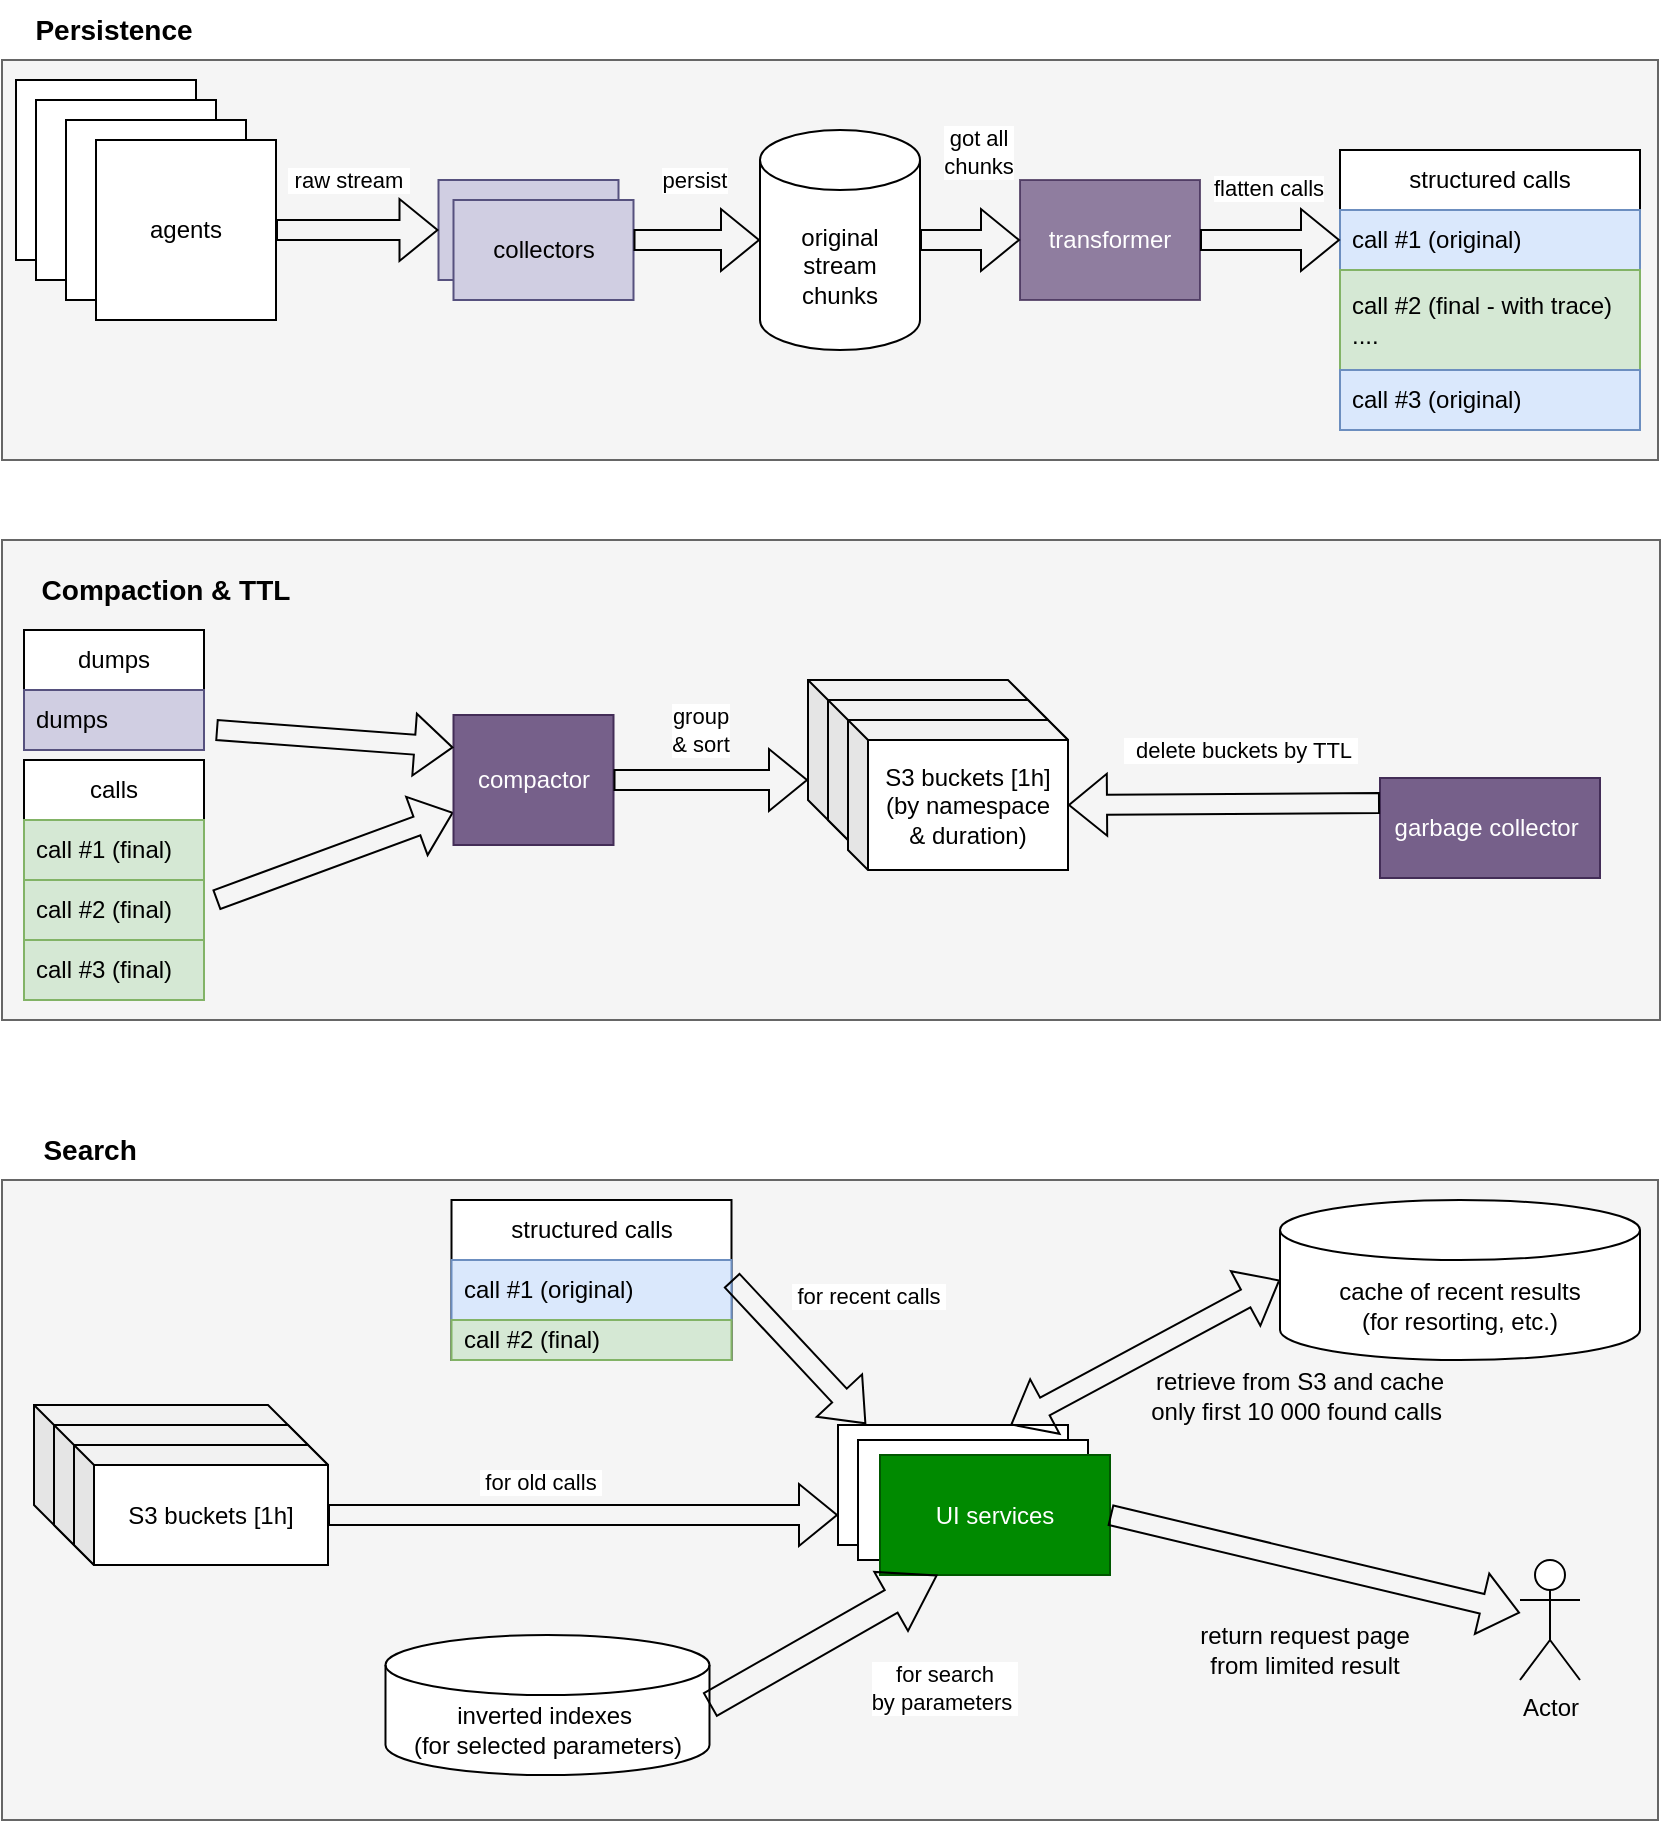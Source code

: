 <mxfile version="23.1.4" type="device" pages="5">
  <diagram name="data flow" id="PweBsGj2fSRHV3KcLkqg">
    <mxGraphModel dx="2074" dy="1098" grid="1" gridSize="10" guides="1" tooltips="1" connect="1" arrows="1" fold="1" page="1" pageScale="1" pageWidth="850" pageHeight="1100" math="0" shadow="0">
      <root>
        <mxCell id="Fl6q2u6S4ybhoskgMNwR-0" />
        <mxCell id="Fl6q2u6S4ybhoskgMNwR-1" parent="Fl6q2u6S4ybhoskgMNwR-0" />
        <mxCell id="vXoav0Aa5RHwoxYRbvBj-5" value="" style="rounded=0;whiteSpace=wrap;html=1;fillColor=#f5f5f5;fontColor=#333333;strokeColor=#666666;" parent="Fl6q2u6S4ybhoskgMNwR-1" vertex="1">
          <mxGeometry x="11" y="80" width="828" height="200" as="geometry" />
        </mxCell>
        <mxCell id="Fl6q2u6S4ybhoskgMNwR-25" value="" style="rounded=0;whiteSpace=wrap;html=1;" parent="Fl6q2u6S4ybhoskgMNwR-1" vertex="1">
          <mxGeometry x="18" y="90" width="90" height="90" as="geometry" />
        </mxCell>
        <mxCell id="Fl6q2u6S4ybhoskgMNwR-26" value="" style="rounded=0;whiteSpace=wrap;html=1;" parent="Fl6q2u6S4ybhoskgMNwR-1" vertex="1">
          <mxGeometry x="28" y="100" width="90" height="90" as="geometry" />
        </mxCell>
        <mxCell id="Fl6q2u6S4ybhoskgMNwR-27" value="" style="rounded=0;whiteSpace=wrap;html=1;fillColor=#d0cee2;strokeColor=#56517e;" parent="Fl6q2u6S4ybhoskgMNwR-1" vertex="1">
          <mxGeometry x="229.25" y="140" width="90" height="50" as="geometry" />
        </mxCell>
        <mxCell id="Fl6q2u6S4ybhoskgMNwR-28" value="collectors" style="rounded=0;whiteSpace=wrap;html=1;fillColor=#d0cee2;strokeColor=#56517e;" parent="Fl6q2u6S4ybhoskgMNwR-1" vertex="1">
          <mxGeometry x="236.75" y="150" width="90" height="50" as="geometry" />
        </mxCell>
        <mxCell id="Fl6q2u6S4ybhoskgMNwR-29" value="" style="rounded=0;whiteSpace=wrap;html=1;" parent="Fl6q2u6S4ybhoskgMNwR-1" vertex="1">
          <mxGeometry x="43" y="110" width="90" height="90" as="geometry" />
        </mxCell>
        <mxCell id="Fl6q2u6S4ybhoskgMNwR-30" value="agents" style="rounded=0;whiteSpace=wrap;html=1;" parent="Fl6q2u6S4ybhoskgMNwR-1" vertex="1">
          <mxGeometry x="58" y="120" width="90" height="90" as="geometry" />
        </mxCell>
        <mxCell id="Fl6q2u6S4ybhoskgMNwR-31" value="transformer" style="rounded=0;whiteSpace=wrap;html=1;fillColor=#76608a;fontColor=#ffffff;strokeColor=#432D57;opacity=80;" parent="Fl6q2u6S4ybhoskgMNwR-1" vertex="1">
          <mxGeometry x="520" y="140" width="90" height="60" as="geometry" />
        </mxCell>
        <mxCell id="Fl6q2u6S4ybhoskgMNwR-32" value="original stream chunks" style="shape=cylinder3;whiteSpace=wrap;html=1;boundedLbl=1;backgroundOutline=1;size=15;" parent="Fl6q2u6S4ybhoskgMNwR-1" vertex="1">
          <mxGeometry x="390" y="115" width="80" height="110" as="geometry" />
        </mxCell>
        <mxCell id="Fl6q2u6S4ybhoskgMNwR-33" value="structured calls" style="swimlane;fontStyle=0;childLayout=stackLayout;horizontal=1;startSize=30;horizontalStack=0;resizeParent=1;resizeParentMax=0;resizeLast=0;collapsible=1;marginBottom=0;whiteSpace=wrap;html=1;" parent="Fl6q2u6S4ybhoskgMNwR-1" vertex="1">
          <mxGeometry x="680" y="125" width="150" height="140" as="geometry" />
        </mxCell>
        <mxCell id="Fl6q2u6S4ybhoskgMNwR-34" value="call #1 (original)" style="text;strokeColor=#6c8ebf;fillColor=#dae8fc;align=left;verticalAlign=middle;spacingLeft=4;spacingRight=4;overflow=hidden;points=[[0,0.5],[1,0.5]];portConstraint=eastwest;rotatable=0;whiteSpace=wrap;html=1;" parent="Fl6q2u6S4ybhoskgMNwR-33" vertex="1">
          <mxGeometry y="30" width="150" height="30" as="geometry" />
        </mxCell>
        <mxCell id="Fl6q2u6S4ybhoskgMNwR-35" value="call #2 (final - with trace)&lt;br&gt;...." style="text;align=left;verticalAlign=middle;spacingLeft=4;spacingRight=4;overflow=hidden;points=[[0,0.5],[1,0.5]];portConstraint=eastwest;rotatable=0;whiteSpace=wrap;html=1;fillColor=#d5e8d4;strokeColor=#82b366;" parent="Fl6q2u6S4ybhoskgMNwR-33" vertex="1">
          <mxGeometry y="60" width="150" height="50" as="geometry" />
        </mxCell>
        <mxCell id="vXoav0Aa5RHwoxYRbvBj-6" value="call #3 (original)" style="text;strokeColor=#6c8ebf;fillColor=#dae8fc;align=left;verticalAlign=middle;spacingLeft=4;spacingRight=4;overflow=hidden;points=[[0,0.5],[1,0.5]];portConstraint=eastwest;rotatable=0;whiteSpace=wrap;html=1;" parent="Fl6q2u6S4ybhoskgMNwR-33" vertex="1">
          <mxGeometry y="110" width="150" height="30" as="geometry" />
        </mxCell>
        <mxCell id="Fl6q2u6S4ybhoskgMNwR-36" value="" style="shape=flexArrow;endArrow=classic;html=1;rounded=0;exitX=1;exitY=0.5;exitDx=0;exitDy=0;entryX=0;entryY=0.5;entryDx=0;entryDy=0;" parent="Fl6q2u6S4ybhoskgMNwR-1" source="Fl6q2u6S4ybhoskgMNwR-30" target="Fl6q2u6S4ybhoskgMNwR-27" edge="1">
          <mxGeometry width="50" height="50" relative="1" as="geometry">
            <mxPoint x="393" y="10" as="sourcePoint" />
            <mxPoint x="443" y="-40" as="targetPoint" />
          </mxGeometry>
        </mxCell>
        <mxCell id="Fl6q2u6S4ybhoskgMNwR-37" value="&amp;nbsp;raw stream&amp;nbsp;" style="edgeLabel;html=1;align=center;verticalAlign=middle;resizable=0;points=[];" parent="Fl6q2u6S4ybhoskgMNwR-36" vertex="1" connectable="0">
          <mxGeometry x="-0.114" y="-3" relative="1" as="geometry">
            <mxPoint y="-28" as="offset" />
          </mxGeometry>
        </mxCell>
        <mxCell id="Fl6q2u6S4ybhoskgMNwR-38" value="" style="shape=flexArrow;endArrow=classic;html=1;rounded=0;exitX=1;exitY=0.5;exitDx=0;exitDy=0;entryX=0;entryY=0.5;entryDx=0;entryDy=0;entryPerimeter=0;" parent="Fl6q2u6S4ybhoskgMNwR-1" target="Fl6q2u6S4ybhoskgMNwR-32" edge="1">
          <mxGeometry width="50" height="50" relative="1" as="geometry">
            <mxPoint x="326.75" y="170" as="sourcePoint" />
            <mxPoint x="383" y="170" as="targetPoint" />
          </mxGeometry>
        </mxCell>
        <mxCell id="Fl6q2u6S4ybhoskgMNwR-39" value="persist" style="edgeLabel;html=1;align=center;verticalAlign=middle;resizable=0;points=[];" parent="Fl6q2u6S4ybhoskgMNwR-38" vertex="1" connectable="0">
          <mxGeometry x="-0.075" relative="1" as="geometry">
            <mxPoint y="-30" as="offset" />
          </mxGeometry>
        </mxCell>
        <mxCell id="vXoav0Aa5RHwoxYRbvBj-0" value="" style="shape=flexArrow;endArrow=classic;html=1;rounded=0;entryX=0;entryY=0.5;entryDx=0;entryDy=0;exitX=1;exitY=0.5;exitDx=0;exitDy=0;exitPerimeter=0;" parent="Fl6q2u6S4ybhoskgMNwR-1" source="Fl6q2u6S4ybhoskgMNwR-32" target="Fl6q2u6S4ybhoskgMNwR-31" edge="1">
          <mxGeometry width="50" height="50" relative="1" as="geometry">
            <mxPoint x="400" y="340" as="sourcePoint" />
            <mxPoint x="450" y="290" as="targetPoint" />
          </mxGeometry>
        </mxCell>
        <mxCell id="vXoav0Aa5RHwoxYRbvBj-1" value="" style="shape=flexArrow;endArrow=classic;html=1;rounded=0;entryX=0;entryY=0.5;entryDx=0;entryDy=0;exitX=1;exitY=0.5;exitDx=0;exitDy=0;" parent="Fl6q2u6S4ybhoskgMNwR-1" source="Fl6q2u6S4ybhoskgMNwR-31" target="Fl6q2u6S4ybhoskgMNwR-34" edge="1">
          <mxGeometry width="50" height="50" relative="1" as="geometry">
            <mxPoint x="620" y="169.5" as="sourcePoint" />
            <mxPoint x="680" y="169.5" as="targetPoint" />
          </mxGeometry>
        </mxCell>
        <mxCell id="vXoav0Aa5RHwoxYRbvBj-3" value="flatten calls" style="edgeLabel;html=1;align=center;verticalAlign=middle;resizable=0;points=[];" parent="Fl6q2u6S4ybhoskgMNwR-1" vertex="1" connectable="0">
          <mxGeometry x="650" y="145" as="geometry">
            <mxPoint x="-6" y="-1" as="offset" />
          </mxGeometry>
        </mxCell>
        <mxCell id="vXoav0Aa5RHwoxYRbvBj-4" value="got all &lt;br&gt;chunks" style="edgeLabel;html=1;align=center;verticalAlign=middle;resizable=0;points=[];" parent="Fl6q2u6S4ybhoskgMNwR-1" vertex="1" connectable="0">
          <mxGeometry x="365.75" y="150" as="geometry">
            <mxPoint x="133" y="-24" as="offset" />
          </mxGeometry>
        </mxCell>
        <mxCell id="vXoav0Aa5RHwoxYRbvBj-7" value="" style="rounded=0;whiteSpace=wrap;html=1;fillColor=#f5f5f5;fontColor=#333333;strokeColor=#666666;" parent="Fl6q2u6S4ybhoskgMNwR-1" vertex="1">
          <mxGeometry x="11" y="320" width="829" height="240" as="geometry" />
        </mxCell>
        <mxCell id="vXoav0Aa5RHwoxYRbvBj-8" value="calls" style="swimlane;fontStyle=0;childLayout=stackLayout;horizontal=1;startSize=30;horizontalStack=0;resizeParent=1;resizeParentMax=0;resizeLast=0;collapsible=1;marginBottom=0;whiteSpace=wrap;html=1;" parent="Fl6q2u6S4ybhoskgMNwR-1" vertex="1">
          <mxGeometry x="22" y="430" width="90" height="120" as="geometry" />
        </mxCell>
        <mxCell id="vXoav0Aa5RHwoxYRbvBj-9" value="call #1 (final)" style="text;strokeColor=#82b366;fillColor=#d5e8d4;align=left;verticalAlign=middle;spacingLeft=4;spacingRight=4;overflow=hidden;points=[[0,0.5],[1,0.5]];portConstraint=eastwest;rotatable=0;whiteSpace=wrap;html=1;" parent="vXoav0Aa5RHwoxYRbvBj-8" vertex="1">
          <mxGeometry y="30" width="90" height="30" as="geometry" />
        </mxCell>
        <mxCell id="vXoav0Aa5RHwoxYRbvBj-10" value="call #2 (final)" style="text;align=left;verticalAlign=middle;spacingLeft=4;spacingRight=4;overflow=hidden;points=[[0,0.5],[1,0.5]];portConstraint=eastwest;rotatable=0;whiteSpace=wrap;html=1;fillColor=#d5e8d4;strokeColor=#82b366;" parent="vXoav0Aa5RHwoxYRbvBj-8" vertex="1">
          <mxGeometry y="60" width="90" height="30" as="geometry" />
        </mxCell>
        <mxCell id="vXoav0Aa5RHwoxYRbvBj-11" value="call #3 (final)" style="text;strokeColor=#82b366;fillColor=#d5e8d4;align=left;verticalAlign=middle;spacingLeft=4;spacingRight=4;overflow=hidden;points=[[0,0.5],[1,0.5]];portConstraint=eastwest;rotatable=0;whiteSpace=wrap;html=1;" parent="vXoav0Aa5RHwoxYRbvBj-8" vertex="1">
          <mxGeometry y="90" width="90" height="30" as="geometry" />
        </mxCell>
        <mxCell id="vXoav0Aa5RHwoxYRbvBj-12" value="" style="shape=flexArrow;endArrow=classic;html=1;rounded=0;entryX=0;entryY=0.75;entryDx=0;entryDy=0;" parent="Fl6q2u6S4ybhoskgMNwR-1" target="vXoav0Aa5RHwoxYRbvBj-14" edge="1">
          <mxGeometry width="50" height="50" relative="1" as="geometry">
            <mxPoint x="118" y="500" as="sourcePoint" />
            <mxPoint x="199" y="449.5" as="targetPoint" />
          </mxGeometry>
        </mxCell>
        <mxCell id="vXoav0Aa5RHwoxYRbvBj-14" value="compactor" style="rounded=0;whiteSpace=wrap;html=1;fillColor=#76608a;fontColor=#ffffff;strokeColor=#432D57;" parent="Fl6q2u6S4ybhoskgMNwR-1" vertex="1">
          <mxGeometry x="236.75" y="407.5" width="80" height="65" as="geometry" />
        </mxCell>
        <mxCell id="yfAzruzDZ9QfiXZyqudV-3" value="" style="shape=flexArrow;endArrow=classic;html=1;rounded=0;exitX=1;exitY=0.5;exitDx=0;exitDy=0;entryX=0;entryY=0.625;entryDx=0;entryDy=0;entryPerimeter=0;" parent="Fl6q2u6S4ybhoskgMNwR-1" source="vXoav0Aa5RHwoxYRbvBj-14" target="yfAzruzDZ9QfiXZyqudV-6" edge="1">
          <mxGeometry width="50" height="50" relative="1" as="geometry">
            <mxPoint x="270" y="449.5" as="sourcePoint" />
            <mxPoint x="330" y="450" as="targetPoint" />
          </mxGeometry>
        </mxCell>
        <mxCell id="yfAzruzDZ9QfiXZyqudV-4" value="group &lt;br&gt;&amp;amp; sort" style="edgeLabel;html=1;align=center;verticalAlign=middle;resizable=0;points=[];" parent="yfAzruzDZ9QfiXZyqudV-3" vertex="1" connectable="0">
          <mxGeometry x="-0.114" y="-3" relative="1" as="geometry">
            <mxPoint y="-28" as="offset" />
          </mxGeometry>
        </mxCell>
        <mxCell id="yfAzruzDZ9QfiXZyqudV-6" value="" style="shape=cube;whiteSpace=wrap;html=1;boundedLbl=1;backgroundOutline=1;darkOpacity=0.05;darkOpacity2=0.1;" parent="Fl6q2u6S4ybhoskgMNwR-1" vertex="1">
          <mxGeometry x="414" y="390" width="120" height="80" as="geometry" />
        </mxCell>
        <mxCell id="yfAzruzDZ9QfiXZyqudV-7" value="" style="shape=cube;whiteSpace=wrap;html=1;boundedLbl=1;backgroundOutline=1;darkOpacity=0.05;darkOpacity2=0.1;" parent="Fl6q2u6S4ybhoskgMNwR-1" vertex="1">
          <mxGeometry x="424" y="400" width="120" height="80" as="geometry" />
        </mxCell>
        <mxCell id="yfAzruzDZ9QfiXZyqudV-8" value="S3 buckets [1h]&lt;br&gt;(by namespace &lt;br&gt;&amp;amp; duration)" style="shape=cube;whiteSpace=wrap;html=1;boundedLbl=1;backgroundOutline=1;darkOpacity=0.05;darkOpacity2=0.1;size=10;" parent="Fl6q2u6S4ybhoskgMNwR-1" vertex="1">
          <mxGeometry x="434" y="410" width="110" height="75" as="geometry" />
        </mxCell>
        <mxCell id="yfAzruzDZ9QfiXZyqudV-9" value="garbage collector&amp;nbsp;" style="rounded=0;whiteSpace=wrap;html=1;fillColor=#76608a;fontColor=#ffffff;strokeColor=#432D57;" parent="Fl6q2u6S4ybhoskgMNwR-1" vertex="1">
          <mxGeometry x="700" y="439" width="110" height="50" as="geometry" />
        </mxCell>
        <mxCell id="yfAzruzDZ9QfiXZyqudV-16" value="" style="shape=flexArrow;endArrow=classic;html=1;rounded=0;exitX=0;exitY=0.25;exitDx=0;exitDy=0;entryX=0;entryY=0;entryDx=110;entryDy=42.5;entryPerimeter=0;" parent="Fl6q2u6S4ybhoskgMNwR-1" source="yfAzruzDZ9QfiXZyqudV-9" target="yfAzruzDZ9QfiXZyqudV-8" edge="1">
          <mxGeometry width="50" height="50" relative="1" as="geometry">
            <mxPoint x="610" y="524.5" as="sourcePoint" />
            <mxPoint x="680" y="524.5" as="targetPoint" />
          </mxGeometry>
        </mxCell>
        <mxCell id="yfAzruzDZ9QfiXZyqudV-17" value="&amp;nbsp; delete buckets by TTL&amp;nbsp;" style="edgeLabel;html=1;align=center;verticalAlign=middle;resizable=0;points=[];" parent="yfAzruzDZ9QfiXZyqudV-16" vertex="1" connectable="0">
          <mxGeometry x="-0.114" y="-3" relative="1" as="geometry">
            <mxPoint x="-1" y="-24" as="offset" />
          </mxGeometry>
        </mxCell>
        <mxCell id="yfAzruzDZ9QfiXZyqudV-19" value="" style="rounded=0;whiteSpace=wrap;html=1;fillColor=#f5f5f5;fontColor=#333333;strokeColor=#666666;" parent="Fl6q2u6S4ybhoskgMNwR-1" vertex="1">
          <mxGeometry x="11" y="640" width="828" height="320" as="geometry" />
        </mxCell>
        <mxCell id="yfAzruzDZ9QfiXZyqudV-20" value="structured calls" style="swimlane;fontStyle=0;childLayout=stackLayout;horizontal=1;startSize=30;horizontalStack=0;resizeParent=1;resizeParentMax=0;resizeLast=0;collapsible=1;marginBottom=0;whiteSpace=wrap;html=1;" parent="Fl6q2u6S4ybhoskgMNwR-1" vertex="1">
          <mxGeometry x="235.75" y="650" width="140" height="80" as="geometry" />
        </mxCell>
        <mxCell id="yfAzruzDZ9QfiXZyqudV-21" value="call #1 (original)" style="text;strokeColor=#6c8ebf;fillColor=#dae8fc;align=left;verticalAlign=middle;spacingLeft=4;spacingRight=4;overflow=hidden;points=[[0,0.5],[1,0.5]];portConstraint=eastwest;rotatable=0;whiteSpace=wrap;html=1;" parent="yfAzruzDZ9QfiXZyqudV-20" vertex="1">
          <mxGeometry y="30" width="140" height="30" as="geometry" />
        </mxCell>
        <mxCell id="yfAzruzDZ9QfiXZyqudV-22" value="call #2 (final)" style="text;align=left;verticalAlign=middle;spacingLeft=4;spacingRight=4;overflow=hidden;points=[[0,0.5],[1,0.5]];portConstraint=eastwest;rotatable=0;whiteSpace=wrap;html=1;fillColor=#d5e8d4;strokeColor=#82b366;" parent="yfAzruzDZ9QfiXZyqudV-20" vertex="1">
          <mxGeometry y="60" width="140" height="20" as="geometry" />
        </mxCell>
        <mxCell id="yfAzruzDZ9QfiXZyqudV-24" value="" style="shape=cube;whiteSpace=wrap;html=1;boundedLbl=1;backgroundOutline=1;darkOpacity=0.05;darkOpacity2=0.1;" parent="Fl6q2u6S4ybhoskgMNwR-1" vertex="1">
          <mxGeometry x="27" y="752.5" width="137" height="70" as="geometry" />
        </mxCell>
        <mxCell id="yfAzruzDZ9QfiXZyqudV-25" value="" style="shape=cube;whiteSpace=wrap;html=1;boundedLbl=1;backgroundOutline=1;darkOpacity=0.05;darkOpacity2=0.1;" parent="Fl6q2u6S4ybhoskgMNwR-1" vertex="1">
          <mxGeometry x="37" y="762.5" width="137" height="70" as="geometry" />
        </mxCell>
        <mxCell id="yfAzruzDZ9QfiXZyqudV-26" value="S3 buckets [1h]" style="shape=cube;whiteSpace=wrap;html=1;boundedLbl=1;backgroundOutline=1;darkOpacity=0.05;darkOpacity2=0.1;size=10;" parent="Fl6q2u6S4ybhoskgMNwR-1" vertex="1">
          <mxGeometry x="47" y="772.5" width="127" height="60" as="geometry" />
        </mxCell>
        <mxCell id="yfAzruzDZ9QfiXZyqudV-28" value="inverted indexes&amp;nbsp;&lt;br&gt;(for selected parameters)" style="shape=cylinder3;whiteSpace=wrap;html=1;boundedLbl=1;backgroundOutline=1;size=15;" parent="Fl6q2u6S4ybhoskgMNwR-1" vertex="1">
          <mxGeometry x="202.75" y="867.5" width="162" height="70" as="geometry" />
        </mxCell>
        <mxCell id="yfAzruzDZ9QfiXZyqudV-29" value="" style="shape=flexArrow;endArrow=classic;html=1;rounded=0;exitX=1;exitY=0.5;exitDx=0;exitDy=0;entryX=0.122;entryY=-0.008;entryDx=0;entryDy=0;entryPerimeter=0;" parent="Fl6q2u6S4ybhoskgMNwR-1" source="yfAzruzDZ9QfiXZyqudV-20" target="yfAzruzDZ9QfiXZyqudV-31" edge="1">
          <mxGeometry width="50" height="50" relative="1" as="geometry">
            <mxPoint x="395" y="682.5" as="sourcePoint" />
            <mxPoint x="339" y="770" as="targetPoint" />
          </mxGeometry>
        </mxCell>
        <mxCell id="yfAzruzDZ9QfiXZyqudV-35" value="&amp;nbsp;for recent calls&amp;nbsp;" style="edgeLabel;html=1;align=center;verticalAlign=middle;resizable=0;points=[];" parent="yfAzruzDZ9QfiXZyqudV-29" vertex="1" connectable="0">
          <mxGeometry x="-0.289" y="6" relative="1" as="geometry">
            <mxPoint x="40" y="-14" as="offset" />
          </mxGeometry>
        </mxCell>
        <mxCell id="yfAzruzDZ9QfiXZyqudV-31" value="" style="rounded=0;whiteSpace=wrap;html=1;" parent="Fl6q2u6S4ybhoskgMNwR-1" vertex="1">
          <mxGeometry x="429" y="762.5" width="115" height="60" as="geometry" />
        </mxCell>
        <mxCell id="yfAzruzDZ9QfiXZyqudV-32" value="" style="rounded=0;whiteSpace=wrap;html=1;" parent="Fl6q2u6S4ybhoskgMNwR-1" vertex="1">
          <mxGeometry x="439" y="770" width="115" height="60" as="geometry" />
        </mxCell>
        <mxCell id="yfAzruzDZ9QfiXZyqudV-30" value="UI services" style="rounded=0;whiteSpace=wrap;html=1;fillColor=#008a00;fontColor=#ffffff;strokeColor=#005700;" parent="Fl6q2u6S4ybhoskgMNwR-1" vertex="1">
          <mxGeometry x="450" y="777.5" width="115" height="60" as="geometry" />
        </mxCell>
        <mxCell id="yfAzruzDZ9QfiXZyqudV-33" value="" style="shape=flexArrow;endArrow=classic;html=1;rounded=0;exitX=0;exitY=0;exitDx=127;exitDy=35;entryX=0;entryY=0.75;entryDx=0;entryDy=0;exitPerimeter=0;" parent="Fl6q2u6S4ybhoskgMNwR-1" source="yfAzruzDZ9QfiXZyqudV-26" target="yfAzruzDZ9QfiXZyqudV-31" edge="1">
          <mxGeometry width="50" height="50" relative="1" as="geometry">
            <mxPoint x="198" y="707.5" as="sourcePoint" />
            <mxPoint x="350" y="802.5" as="targetPoint" />
          </mxGeometry>
        </mxCell>
        <mxCell id="yfAzruzDZ9QfiXZyqudV-36" value="&amp;nbsp;for old calls&amp;nbsp;" style="edgeLabel;html=1;align=center;verticalAlign=middle;resizable=0;points=[];" parent="yfAzruzDZ9QfiXZyqudV-33" vertex="1" connectable="0">
          <mxGeometry x="-0.197" y="-4" relative="1" as="geometry">
            <mxPoint x="3" y="-21" as="offset" />
          </mxGeometry>
        </mxCell>
        <mxCell id="yfAzruzDZ9QfiXZyqudV-34" value="" style="shape=flexArrow;endArrow=classic;html=1;rounded=0;exitX=1;exitY=0.5;exitDx=0;exitDy=0;entryX=0.25;entryY=1;entryDx=0;entryDy=0;exitPerimeter=0;width=13;endSize=8.39;" parent="Fl6q2u6S4ybhoskgMNwR-1" source="yfAzruzDZ9QfiXZyqudV-28" target="yfAzruzDZ9QfiXZyqudV-30" edge="1">
          <mxGeometry width="50" height="50" relative="1" as="geometry">
            <mxPoint x="202" y="837.5" as="sourcePoint" />
            <mxPoint x="350" y="817.5" as="targetPoint" />
          </mxGeometry>
        </mxCell>
        <mxCell id="yfAzruzDZ9QfiXZyqudV-37" value="for search &lt;br&gt;by parameters&amp;nbsp;" style="edgeLabel;html=1;align=center;verticalAlign=middle;resizable=0;points=[];" parent="yfAzruzDZ9QfiXZyqudV-34" vertex="1" connectable="0">
          <mxGeometry x="-0.049" y="-6" relative="1" as="geometry">
            <mxPoint x="60" y="17" as="offset" />
          </mxGeometry>
        </mxCell>
        <mxCell id="yfAzruzDZ9QfiXZyqudV-38" value="" style="shape=flexArrow;endArrow=classic;html=1;rounded=0;exitX=1;exitY=0.5;exitDx=0;exitDy=0;" parent="Fl6q2u6S4ybhoskgMNwR-1" source="yfAzruzDZ9QfiXZyqudV-30" target="yfAzruzDZ9QfiXZyqudV-39" edge="1">
          <mxGeometry width="50" height="50" relative="1" as="geometry">
            <mxPoint x="395" y="682.5" as="sourcePoint" />
            <mxPoint x="585" y="812.5" as="targetPoint" />
          </mxGeometry>
        </mxCell>
        <mxCell id="yfAzruzDZ9QfiXZyqudV-39" value="Actor" style="shape=umlActor;verticalLabelPosition=bottom;verticalAlign=top;html=1;outlineConnect=0;" parent="Fl6q2u6S4ybhoskgMNwR-1" vertex="1">
          <mxGeometry x="770" y="830" width="30" height="60" as="geometry" />
        </mxCell>
        <mxCell id="yfAzruzDZ9QfiXZyqudV-40" value="return request page from limited result" style="text;html=1;strokeColor=none;fillColor=none;align=center;verticalAlign=middle;whiteSpace=wrap;rounded=0;" parent="Fl6q2u6S4ybhoskgMNwR-1" vertex="1">
          <mxGeometry x="600" y="860" width="125" height="30" as="geometry" />
        </mxCell>
        <mxCell id="yfAzruzDZ9QfiXZyqudV-41" value="cache of recent results &lt;br&gt;(for resorting, etc.)" style="shape=cylinder3;whiteSpace=wrap;html=1;boundedLbl=1;backgroundOutline=1;size=15;" parent="Fl6q2u6S4ybhoskgMNwR-1" vertex="1">
          <mxGeometry x="650" y="650" width="180" height="80" as="geometry" />
        </mxCell>
        <mxCell id="yfAzruzDZ9QfiXZyqudV-43" value="" style="shape=flexArrow;endArrow=classic;startArrow=classic;html=1;rounded=0;exitX=0.75;exitY=0;exitDx=0;exitDy=0;entryX=0;entryY=0.5;entryDx=0;entryDy=0;entryPerimeter=0;" parent="Fl6q2u6S4ybhoskgMNwR-1" source="yfAzruzDZ9QfiXZyqudV-31" target="yfAzruzDZ9QfiXZyqudV-41" edge="1">
          <mxGeometry width="100" height="100" relative="1" as="geometry">
            <mxPoint x="365" y="702.5" as="sourcePoint" />
            <mxPoint x="465" y="602.5" as="targetPoint" />
          </mxGeometry>
        </mxCell>
        <mxCell id="yfAzruzDZ9QfiXZyqudV-44" value="retrieve from S3 and cache &lt;br&gt;only first 10 000 found calls&amp;nbsp;" style="text;html=1;strokeColor=none;fillColor=none;align=center;verticalAlign=middle;whiteSpace=wrap;rounded=0;" parent="Fl6q2u6S4ybhoskgMNwR-1" vertex="1">
          <mxGeometry x="565" y="732.5" width="190" height="30" as="geometry" />
        </mxCell>
        <mxCell id="yfAzruzDZ9QfiXZyqudV-48" value="&lt;font style=&quot;font-size: 14px;&quot;&gt;&lt;b&gt;Search&amp;nbsp;&lt;/b&gt;&lt;/font&gt;" style="text;html=1;strokeColor=none;fillColor=none;align=center;verticalAlign=middle;whiteSpace=wrap;rounded=0;" parent="Fl6q2u6S4ybhoskgMNwR-1" vertex="1">
          <mxGeometry x="27" y="610" width="60" height="30" as="geometry" />
        </mxCell>
        <mxCell id="yfAzruzDZ9QfiXZyqudV-49" value="&lt;font style=&quot;font-size: 14px;&quot;&gt;&lt;b&gt;Compaction &amp;amp; TTL&lt;/b&gt;&lt;/font&gt;" style="text;html=1;strokeColor=none;fillColor=none;align=center;verticalAlign=middle;whiteSpace=wrap;rounded=0;" parent="Fl6q2u6S4ybhoskgMNwR-1" vertex="1">
          <mxGeometry x="17" y="330" width="152" height="30" as="geometry" />
        </mxCell>
        <mxCell id="yfAzruzDZ9QfiXZyqudV-50" value="&lt;font style=&quot;font-size: 14px;&quot;&gt;&lt;b&gt;Persistence&lt;/b&gt;&lt;/font&gt;" style="text;html=1;strokeColor=none;fillColor=none;align=center;verticalAlign=middle;whiteSpace=wrap;rounded=0;" parent="Fl6q2u6S4ybhoskgMNwR-1" vertex="1">
          <mxGeometry x="37" y="50" width="60" height="30" as="geometry" />
        </mxCell>
        <mxCell id="Sqa-wgCKG_IUdMKYW-nP-0" value="dumps" style="swimlane;fontStyle=0;childLayout=stackLayout;horizontal=1;startSize=30;horizontalStack=0;resizeParent=1;resizeParentMax=0;resizeLast=0;collapsible=1;marginBottom=0;whiteSpace=wrap;html=1;" parent="Fl6q2u6S4ybhoskgMNwR-1" vertex="1">
          <mxGeometry x="22" y="365" width="90" height="60" as="geometry" />
        </mxCell>
        <mxCell id="Sqa-wgCKG_IUdMKYW-nP-1" value="dumps&amp;nbsp;" style="text;strokeColor=#56517e;fillColor=#d0cee2;align=left;verticalAlign=middle;spacingLeft=4;spacingRight=4;overflow=hidden;points=[[0,0.5],[1,0.5]];portConstraint=eastwest;rotatable=0;whiteSpace=wrap;html=1;" parent="Sqa-wgCKG_IUdMKYW-nP-0" vertex="1">
          <mxGeometry y="30" width="90" height="30" as="geometry" />
        </mxCell>
        <mxCell id="Sqa-wgCKG_IUdMKYW-nP-4" value="" style="shape=flexArrow;endArrow=classic;html=1;rounded=0;entryX=0;entryY=0.25;entryDx=0;entryDy=0;" parent="Fl6q2u6S4ybhoskgMNwR-1" target="vXoav0Aa5RHwoxYRbvBj-14" edge="1">
          <mxGeometry width="50" height="50" relative="1" as="geometry">
            <mxPoint x="118" y="415" as="sourcePoint" />
            <mxPoint x="180" y="365" as="targetPoint" />
          </mxGeometry>
        </mxCell>
      </root>
    </mxGraphModel>
  </diagram>
  <diagram id="WIFaUdFCEFIiFvrZfwTB" name="lifecycle of call">
    <mxGraphModel dx="2074" dy="1098" grid="1" gridSize="10" guides="1" tooltips="1" connect="1" arrows="1" fold="1" page="1" pageScale="1" pageWidth="850" pageHeight="1100" math="0" shadow="0">
      <root>
        <mxCell id="0" />
        <mxCell id="1" parent="0" />
        <mxCell id="Wy1Y2Slhpvt4Qi_bDLZb-1" value="" style="rounded=0;whiteSpace=wrap;html=1;fillColor=#f5f5f5;fontColor=#333333;strokeColor=#666666;" parent="1" vertex="1">
          <mxGeometry x="10" y="10" width="830" height="800" as="geometry" />
        </mxCell>
        <mxCell id="Wy1Y2Slhpvt4Qi_bDLZb-2" value="" style="rounded=1;whiteSpace=wrap;html=1;fillColor=#dae8fc;strokeColor=#6c8ebf;" parent="1" vertex="1">
          <mxGeometry x="20" y="40" width="810" height="237.5" as="geometry" />
        </mxCell>
        <mxCell id="TE9IH_ht4F6fV9kUiaFX-1" value="" style="rounded=1;whiteSpace=wrap;html=1;fillColor=#d0cee2;strokeColor=#56517e;" parent="1" vertex="1">
          <mxGeometry x="179" y="149.25" width="220" height="65" as="geometry" />
        </mxCell>
        <mxCell id="Wy1Y2Slhpvt4Qi_bDLZb-8" value="" style="rounded=1;whiteSpace=wrap;html=1;fillColor=#d0cee2;strokeColor=#56517e;" parent="1" vertex="1">
          <mxGeometry x="179" y="79.75" width="220" height="65" as="geometry" />
        </mxCell>
        <mxCell id="Wy1Y2Slhpvt4Qi_bDLZb-3" value="" style="rounded=0;whiteSpace=wrap;html=1;" parent="1" vertex="1">
          <mxGeometry x="189" y="88.75" width="200" height="10" as="geometry" />
        </mxCell>
        <mxCell id="Wy1Y2Slhpvt4Qi_bDLZb-4" value="" style="rounded=0;whiteSpace=wrap;html=1;" parent="1" vertex="1">
          <mxGeometry x="189" y="98.75" width="200" height="10" as="geometry" />
        </mxCell>
        <mxCell id="Wy1Y2Slhpvt4Qi_bDLZb-6" value="" style="rounded=0;whiteSpace=wrap;html=1;" parent="1" vertex="1">
          <mxGeometry x="189" y="108.75" width="200" height="10" as="geometry" />
        </mxCell>
        <mxCell id="Wy1Y2Slhpvt4Qi_bDLZb-7" value="" style="rounded=0;whiteSpace=wrap;html=1;" parent="1" vertex="1">
          <mxGeometry x="189" y="128.75" width="200" height="10" as="geometry" />
        </mxCell>
        <mxCell id="Wy1Y2Slhpvt4Qi_bDLZb-10" value="" style="rounded=0;whiteSpace=wrap;html=1;" parent="1" vertex="1">
          <mxGeometry x="189" y="153.75" width="200" height="10" as="geometry" />
        </mxCell>
        <mxCell id="Wy1Y2Slhpvt4Qi_bDLZb-11" value="" style="rounded=0;whiteSpace=wrap;html=1;" parent="1" vertex="1">
          <mxGeometry x="189" y="163.75" width="200" height="10" as="geometry" />
        </mxCell>
        <mxCell id="Wy1Y2Slhpvt4Qi_bDLZb-12" value="" style="rounded=0;whiteSpace=wrap;html=1;" parent="1" vertex="1">
          <mxGeometry x="189" y="173.75" width="200" height="10" as="geometry" />
        </mxCell>
        <mxCell id="Wy1Y2Slhpvt4Qi_bDLZb-13" value="" style="rounded=0;whiteSpace=wrap;html=1;" parent="1" vertex="1">
          <mxGeometry x="189" y="193.75" width="200" height="10" as="geometry" />
        </mxCell>
        <mxCell id="Wy1Y2Slhpvt4Qi_bDLZb-14" value="" style="rounded=1;whiteSpace=wrap;html=1;fillColor=#bac8d3;strokeColor=#23445d;" parent="1" vertex="1">
          <mxGeometry x="499" y="102.75" width="220" height="61" as="geometry" />
        </mxCell>
        <mxCell id="Wy1Y2Slhpvt4Qi_bDLZb-15" value="" style="rounded=0;whiteSpace=wrap;html=1;fillColor=#f8cecc;strokeColor=#b85450;" parent="1" vertex="1">
          <mxGeometry x="509" y="106.75" width="200" height="10" as="geometry" />
        </mxCell>
        <mxCell id="Wy1Y2Slhpvt4Qi_bDLZb-16" value="" style="rounded=0;whiteSpace=wrap;html=1;fillColor=#f8cecc;strokeColor=#b85450;" parent="1" vertex="1">
          <mxGeometry x="509" y="116.75" width="200" height="10" as="geometry" />
        </mxCell>
        <mxCell id="Wy1Y2Slhpvt4Qi_bDLZb-17" value="" style="rounded=0;whiteSpace=wrap;html=1;fillColor=#f8cecc;strokeColor=#b85450;" parent="1" vertex="1">
          <mxGeometry x="509" y="126.75" width="200" height="10" as="geometry" />
        </mxCell>
        <mxCell id="Wy1Y2Slhpvt4Qi_bDLZb-18" value="" style="rounded=0;whiteSpace=wrap;html=1;fillColor=#f8cecc;strokeColor=#b85450;" parent="1" vertex="1">
          <mxGeometry x="509" y="146.75" width="200" height="10" as="geometry" />
        </mxCell>
        <mxCell id="Wy1Y2Slhpvt4Qi_bDLZb-19" value="" style="rounded=1;whiteSpace=wrap;html=1;fillColor=#bac8d3;strokeColor=#23445d;" parent="1" vertex="1">
          <mxGeometry x="499" y="170.75" width="220" height="55" as="geometry" />
        </mxCell>
        <mxCell id="Wy1Y2Slhpvt4Qi_bDLZb-20" value="" style="rounded=0;whiteSpace=wrap;html=1;fillColor=#f8cecc;strokeColor=#b85450;" parent="1" vertex="1">
          <mxGeometry x="509" y="176.75" width="200" height="10" as="geometry" />
        </mxCell>
        <mxCell id="Wy1Y2Slhpvt4Qi_bDLZb-21" value="" style="rounded=0;whiteSpace=wrap;html=1;fillColor=#f8cecc;strokeColor=#b85450;" parent="1" vertex="1">
          <mxGeometry x="509" y="186.75" width="200" height="10" as="geometry" />
        </mxCell>
        <mxCell id="Wy1Y2Slhpvt4Qi_bDLZb-22" value="" style="rounded=0;whiteSpace=wrap;html=1;fillColor=#f8cecc;strokeColor=#b85450;" parent="1" vertex="1">
          <mxGeometry x="509" y="196.75" width="200" height="10" as="geometry" />
        </mxCell>
        <mxCell id="Wy1Y2Slhpvt4Qi_bDLZb-29" value="" style="rounded=1;whiteSpace=wrap;html=1;fillColor=#bac8d3;strokeColor=#23445d;" parent="1" vertex="1">
          <mxGeometry x="499" y="53.75" width="220" height="45" as="geometry" />
        </mxCell>
        <mxCell id="Wy1Y2Slhpvt4Qi_bDLZb-31" value="" style="rounded=0;whiteSpace=wrap;html=1;fillColor=#f8cecc;strokeColor=#b85450;" parent="1" vertex="1">
          <mxGeometry x="509" y="73.75" width="200" height="10" as="geometry" />
        </mxCell>
        <mxCell id="Wy1Y2Slhpvt4Qi_bDLZb-32" value="" style="rounded=0;whiteSpace=wrap;html=1;fillColor=#f8cecc;strokeColor=#b85450;" parent="1" vertex="1">
          <mxGeometry x="509" y="83.75" width="200" height="10" as="geometry" />
        </mxCell>
        <mxCell id="Wy1Y2Slhpvt4Qi_bDLZb-33" value="" style="rounded=0;whiteSpace=wrap;html=1;fillColor=#f8cecc;strokeColor=#b85450;" parent="1" vertex="1">
          <mxGeometry x="509" y="136.75" width="200" height="10" as="geometry" />
        </mxCell>
        <mxCell id="Wy1Y2Slhpvt4Qi_bDLZb-34" value="" style="endArrow=classic;html=1;rounded=0;exitX=1;exitY=0.5;exitDx=0;exitDy=0;entryX=0;entryY=0.5;entryDx=0;entryDy=0;dashed=1;" parent="1" source="Wy1Y2Slhpvt4Qi_bDLZb-11" target="Wy1Y2Slhpvt4Qi_bDLZb-33" edge="1">
          <mxGeometry width="50" height="50" relative="1" as="geometry">
            <mxPoint x="409" y="313.75" as="sourcePoint" />
            <mxPoint x="459" y="263.75" as="targetPoint" />
          </mxGeometry>
        </mxCell>
        <mxCell id="Wy1Y2Slhpvt4Qi_bDLZb-35" value="" style="endArrow=classic;html=1;rounded=0;exitX=1;exitY=0.25;exitDx=0;exitDy=0;entryX=0;entryY=0.5;entryDx=0;entryDy=0;dashed=1;" parent="1" source="Wy1Y2Slhpvt4Qi_bDLZb-13" target="Wy1Y2Slhpvt4Qi_bDLZb-21" edge="1">
          <mxGeometry width="50" height="50" relative="1" as="geometry">
            <mxPoint x="329" y="178.75" as="sourcePoint" />
            <mxPoint x="519" y="148.75" as="targetPoint" />
          </mxGeometry>
        </mxCell>
        <mxCell id="Wy1Y2Slhpvt4Qi_bDLZb-36" value="" style="endArrow=classic;html=1;rounded=0;exitX=1;exitY=0.5;exitDx=0;exitDy=0;entryX=0;entryY=0.25;entryDx=0;entryDy=0;dashed=1;" parent="1" target="Wy1Y2Slhpvt4Qi_bDLZb-17" edge="1">
          <mxGeometry width="50" height="50" relative="1" as="geometry">
            <mxPoint x="319" y="133.75" as="sourcePoint" />
            <mxPoint x="509" y="103.75" as="targetPoint" />
          </mxGeometry>
        </mxCell>
        <mxCell id="Wy1Y2Slhpvt4Qi_bDLZb-37" value="" style="endArrow=classic;html=1;rounded=0;exitX=1;exitY=0.5;exitDx=0;exitDy=0;entryX=0;entryY=0.5;entryDx=0;entryDy=0;dashed=1;" parent="1" source="Wy1Y2Slhpvt4Qi_bDLZb-6" target="Wy1Y2Slhpvt4Qi_bDLZb-32" edge="1">
          <mxGeometry width="50" height="50" relative="1" as="geometry">
            <mxPoint x="349" y="198.75" as="sourcePoint" />
            <mxPoint x="539" y="168.75" as="targetPoint" />
          </mxGeometry>
        </mxCell>
        <mxCell id="Wy1Y2Slhpvt4Qi_bDLZb-38" value="5m" style="text;html=1;strokeColor=none;fillColor=none;align=center;verticalAlign=middle;whiteSpace=wrap;rounded=0;" parent="1" vertex="1">
          <mxGeometry x="149" y="101.25" width="30" height="25" as="geometry" />
        </mxCell>
        <mxCell id="Wy1Y2Slhpvt4Qi_bDLZb-39" value="5m" style="text;html=1;strokeColor=none;fillColor=none;align=center;verticalAlign=middle;whiteSpace=wrap;rounded=0;" parent="1" vertex="1">
          <mxGeometry x="149" y="166.25" width="30" height="25" as="geometry" />
        </mxCell>
        <mxCell id="Wy1Y2Slhpvt4Qi_bDLZb-40" value="5m" style="text;html=1;strokeColor=none;fillColor=none;align=center;verticalAlign=middle;whiteSpace=wrap;rounded=0;" parent="1" vertex="1">
          <mxGeometry x="719" y="58.75" width="30" height="25" as="geometry" />
        </mxCell>
        <mxCell id="Wy1Y2Slhpvt4Qi_bDLZb-41" value="5m" style="text;html=1;strokeColor=none;fillColor=none;align=center;verticalAlign=middle;whiteSpace=wrap;rounded=0;" parent="1" vertex="1">
          <mxGeometry x="719" y="121.75" width="30" height="25" as="geometry" />
        </mxCell>
        <mxCell id="Wy1Y2Slhpvt4Qi_bDLZb-42" value="5m" style="text;html=1;strokeColor=none;fillColor=none;align=center;verticalAlign=middle;whiteSpace=wrap;rounded=0;" parent="1" vertex="1">
          <mxGeometry x="719" y="186.75" width="30" height="25" as="geometry" />
        </mxCell>
        <mxCell id="Wy1Y2Slhpvt4Qi_bDLZb-44" value="calls" style="text;html=1;strokeColor=none;fillColor=none;align=center;verticalAlign=middle;whiteSpace=wrap;rounded=0;fontStyle=1" parent="1" vertex="1">
          <mxGeometry x="249" y="218.75" width="60" height="30" as="geometry" />
        </mxCell>
        <mxCell id="Wy1Y2Slhpvt4Qi_bDLZb-45" value="traces" style="text;html=1;strokeColor=none;fillColor=none;align=center;verticalAlign=middle;whiteSpace=wrap;rounded=0;fontStyle=1" parent="1" vertex="1">
          <mxGeometry x="579" y="221.75" width="60" height="30" as="geometry" />
        </mxCell>
        <mxCell id="Wy1Y2Slhpvt4Qi_bDLZb-46" value="&lt;b&gt;meta data &lt;/b&gt;&lt;br&gt;&lt;br&gt;(parameters, dictionary)" style="rounded=1;whiteSpace=wrap;html=1;fillColor=#fad7ac;strokeColor=#b46504;opacity=60;" parent="1" vertex="1">
          <mxGeometry x="39" y="53.75" width="90" height="180" as="geometry" />
        </mxCell>
        <mxCell id="Wy1Y2Slhpvt4Qi_bDLZb-48" value="&lt;font style=&quot;font-size: 14px;&quot;&gt;Java Pod &lt;b&gt;agent&lt;/b&gt;&lt;/font&gt;" style="text;html=1;strokeColor=none;fillColor=none;align=center;verticalAlign=middle;whiteSpace=wrap;rounded=0;" parent="1" vertex="1">
          <mxGeometry x="700" y="241.75" width="111" height="30" as="geometry" />
        </mxCell>
        <mxCell id="Wy1Y2Slhpvt4Qi_bDLZb-49" value="" style="rounded=1;whiteSpace=wrap;html=1;fillColor=#e1d5e7;strokeColor=#9673a6;" parent="1" vertex="1">
          <mxGeometry x="20" y="320" width="810" height="160" as="geometry" />
        </mxCell>
        <mxCell id="Wy1Y2Slhpvt4Qi_bDLZb-51" value="" style="rounded=0;whiteSpace=wrap;html=1;" parent="1" vertex="1">
          <mxGeometry x="39" y="370" width="781" height="60" as="geometry" />
        </mxCell>
        <mxCell id="Wy1Y2Slhpvt4Qi_bDLZb-52" value="timestamp" style="rounded=0;whiteSpace=wrap;html=1;" parent="1" vertex="1">
          <mxGeometry x="30" y="370" width="70" height="60" as="geometry" />
        </mxCell>
        <mxCell id="Wy1Y2Slhpvt4Qi_bDLZb-53" value="information about pod &lt;br&gt;&lt;font style=&quot;font-size: 11px;&quot;&gt;(namespace, service, pod names, start time)&lt;/font&gt;" style="rounded=0;whiteSpace=wrap;html=1;fillColor=#f5f5f5;fontColor=#333333;strokeColor=#666666;" parent="1" vertex="1">
          <mxGeometry x="100" y="370" width="160" height="60" as="geometry" />
        </mxCell>
        <mxCell id="Wy1Y2Slhpvt4Qi_bDLZb-54" value="calls numeric data&lt;br&gt;&lt;font style=&quot;font-size: 11px;&quot;&gt;(duration, cpu time, ...)&lt;/font&gt;" style="rounded=0;whiteSpace=wrap;html=1;" parent="1" vertex="1">
          <mxGeometry x="260" y="370" width="190" height="60" as="geometry" />
        </mxCell>
        <mxCell id="xORnUFCjfmC8yZZQ8V87-1" value="enriched data&lt;br&gt;&lt;font style=&quot;font-size: 11px;&quot;&gt;(&lt;font style=&quot;font-size: 11px;&quot;&gt;method/parameter values&lt;/font&gt;)&lt;/font&gt;" style="rounded=0;whiteSpace=wrap;html=1;fillColor=#ffe6cc;strokeColor=#d79b00;" parent="1" vertex="1">
          <mxGeometry x="450" y="370" width="160" height="60" as="geometry" />
        </mxCell>
        <mxCell id="xORnUFCjfmC8yZZQ8V87-2" value="&lt;b&gt;trace &lt;br&gt;&lt;/b&gt;&lt;font style=&quot;font-size: 11px;&quot;&gt;&lt;b&gt;binary &lt;/b&gt;data for calls tree view&lt;/font&gt;" style="rounded=0;whiteSpace=wrap;html=1;fillColor=#f8cecc;strokeColor=#b85450;" parent="1" vertex="1">
          <mxGeometry x="610" y="370" width="210" height="60" as="geometry" />
        </mxCell>
        <mxCell id="xORnUFCjfmC8yZZQ8V87-3" value="need info from &lt;b&gt;dictionary &lt;/b&gt;stream" style="text;html=1;strokeColor=none;fillColor=none;align=center;verticalAlign=middle;whiteSpace=wrap;rounded=0;" parent="1" vertex="1">
          <mxGeometry x="469" y="340" width="110" height="30" as="geometry" />
        </mxCell>
        <mxCell id="xORnUFCjfmC8yZZQ8V87-4" value="need info from &lt;b&gt;traces&amp;nbsp;&lt;/b&gt;stream" style="text;html=1;strokeColor=none;fillColor=none;align=center;verticalAlign=middle;whiteSpace=wrap;rounded=0;" parent="1" vertex="1">
          <mxGeometry x="650" y="340" width="110" height="30" as="geometry" />
        </mxCell>
        <mxCell id="xORnUFCjfmC8yZZQ8V87-5" value="cached info form pods&amp;nbsp;&lt;b&gt;registry&lt;/b&gt;" style="text;html=1;strokeColor=none;fillColor=none;align=center;verticalAlign=middle;whiteSpace=wrap;rounded=0;" parent="1" vertex="1">
          <mxGeometry x="140" y="340" width="110" height="30" as="geometry" />
        </mxCell>
        <mxCell id="xORnUFCjfmC8yZZQ8V87-6" value="" style="rounded=1;whiteSpace=wrap;html=1;fillColor=#bac8d3;strokeColor=#23445d;" parent="1" vertex="1">
          <mxGeometry x="20" y="520" width="810" height="160" as="geometry" />
        </mxCell>
        <mxCell id="xORnUFCjfmC8yZZQ8V87-7" value="" style="rounded=0;whiteSpace=wrap;html=1;" parent="1" vertex="1">
          <mxGeometry x="49" y="570" width="771" height="60" as="geometry" />
        </mxCell>
        <mxCell id="xORnUFCjfmC8yZZQ8V87-8" value="namespace" style="rounded=0;whiteSpace=wrap;html=1;fillColor=#b1ddf0;strokeColor=#10739e;" parent="1" vertex="1">
          <mxGeometry x="81" y="570" width="70" height="60" as="geometry" />
        </mxCell>
        <mxCell id="xORnUFCjfmC8yZZQ8V87-12" value="&lt;b&gt;trace &lt;br&gt;&lt;/b&gt;&lt;font style=&quot;font-size: 11px;&quot;&gt;&lt;b&gt;binary &lt;/b&gt;data for calls tree view&lt;/font&gt;" style="rounded=0;whiteSpace=wrap;html=1;fillColor=#f8cecc;strokeColor=#b85450;" parent="1" vertex="1">
          <mxGeometry x="650" y="570" width="170" height="60" as="geometry" />
        </mxCell>
        <mxCell id="xORnUFCjfmC8yZZQ8V87-15" value="&lt;b&gt;partition&lt;/b&gt; key&amp;nbsp;" style="text;html=1;strokeColor=none;fillColor=none;align=left;verticalAlign=middle;whiteSpace=wrap;rounded=0;" parent="1" vertex="1">
          <mxGeometry x="30" y="540" width="170" height="30" as="geometry" />
        </mxCell>
        <mxCell id="xORnUFCjfmC8yZZQ8V87-16" value="service" style="rounded=0;whiteSpace=wrap;html=1;fillColor=#b0e3e6;strokeColor=#0e8088;" parent="1" vertex="1">
          <mxGeometry x="219" y="570" width="50" height="60" as="geometry" />
        </mxCell>
        <mxCell id="xORnUFCjfmC8yZZQ8V87-17" value="pod" style="rounded=0;whiteSpace=wrap;html=1;fillColor=#b0e3e6;strokeColor=#0e8088;" parent="1" vertex="1">
          <mxGeometry x="269" y="570" width="41" height="60" as="geometry" />
        </mxCell>
        <mxCell id="xORnUFCjfmC8yZZQ8V87-18" value="time range" style="rounded=0;whiteSpace=wrap;html=1;fillColor=#b1ddf0;strokeColor=#10739e;" parent="1" vertex="1">
          <mxGeometry x="30" y="570" width="51" height="60" as="geometry" />
        </mxCell>
        <mxCell id="xORnUFCjfmC8yZZQ8V87-19" value="duration range" style="rounded=0;whiteSpace=wrap;html=1;fillColor=#b1ddf0;strokeColor=#10739e;" parent="1" vertex="1">
          <mxGeometry x="151" y="570" width="70" height="60" as="geometry" />
        </mxCell>
        <mxCell id="xORnUFCjfmC8yZZQ8V87-20" value="ts" style="rounded=0;whiteSpace=wrap;html=1;fillColor=#b0e3e6;strokeColor=#0e8088;" parent="1" vertex="1">
          <mxGeometry x="309" y="570" width="41" height="60" as="geometry" />
        </mxCell>
        <mxCell id="xORnUFCjfmC8yZZQ8V87-22" value="numeric data &lt;br&gt;&lt;font style=&quot;font-size: 10px;&quot;&gt;(duration, cpu time,&amp;nbsp; memory, ...)&lt;/font&gt;" style="rounded=0;whiteSpace=wrap;html=1;" parent="1" vertex="1">
          <mxGeometry x="350" y="570" width="150" height="60" as="geometry" />
        </mxCell>
        <mxCell id="xORnUFCjfmC8yZZQ8V87-23" value="parameters" style="rounded=0;whiteSpace=wrap;html=1;fillColor=#ffe6cc;strokeColor=#d79b00;" parent="1" vertex="1">
          <mxGeometry x="570" y="570" width="80" height="60" as="geometry" />
        </mxCell>
        <mxCell id="xORnUFCjfmC8yZZQ8V87-24" value="&lt;b&gt;clustering &lt;/b&gt;key &lt;br&gt;" style="text;html=1;strokeColor=none;fillColor=none;align=left;verticalAlign=middle;whiteSpace=wrap;rounded=0;" parent="1" vertex="1">
          <mxGeometry x="198.5" y="540" width="301.5" height="30" as="geometry" />
        </mxCell>
        <mxCell id="ZNCLQw8lzUDPO8jm_q3w-1" value="&lt;ol style=&quot;line-height: 140%;&quot;&gt;&lt;li style=&quot;border-color: var(--border-color);&quot;&gt;&lt;span style=&quot;background-color: initial;&quot;&gt;by &lt;b&gt;&lt;font style=&quot;font-size: 14px;&quot;&gt;date&lt;/font&gt; &lt;/b&gt;(separate TTL for different &lt;b&gt;duration &lt;/b&gt;ranges)&lt;br&gt;&lt;/span&gt;&lt;/li&gt;&lt;li style=&quot;border-color: var(--border-color);&quot;&gt;&lt;span style=&quot;background-color: initial;&quot;&gt;by quota per &lt;b&gt;&lt;font style=&quot;font-size: 14px;&quot;&gt;namespace &lt;/font&gt;&lt;/b&gt;&lt;/span&gt;&amp;nbsp;+ &lt;b&gt;&lt;font style=&quot;font-size: 14px;&quot;&gt;total&lt;/font&gt;&lt;/b&gt;&lt;/li&gt;&lt;/ol&gt;" style="rounded=1;whiteSpace=wrap;html=1;fillColor=#647687;strokeColor=#314354;align=left;fontColor=#ffffff;" parent="1" vertex="1">
          <mxGeometry x="20" y="720" width="810" height="60" as="geometry" />
        </mxCell>
        <mxCell id="TLlsEwvm8srRKcddwUof-1" value="&lt;font style=&quot;font-size: 14px;&quot;&gt;&lt;b&gt;Incoming streams from agents&lt;/b&gt;&lt;/font&gt;" style="text;html=1;strokeColor=none;fillColor=none;align=center;verticalAlign=middle;whiteSpace=wrap;rounded=0;" parent="1" vertex="1">
          <mxGeometry x="25.5" y="10" width="214.5" height="30" as="geometry" />
        </mxCell>
        <mxCell id="TLlsEwvm8srRKcddwUof-2" value="&lt;div style=&quot;&quot;&gt;&lt;b style=&quot;font-size: 14px; background-color: initial;&quot;&gt;Structured calls - &lt;/b&gt;&lt;span style=&quot;font-size: 14px; background-color: initial;&quot;&gt;parsed data from raw streams&amp;nbsp;&lt;/span&gt;&lt;i style=&quot;font-size: 14px; background-color: initial;&quot;&gt;(short-term data)&lt;/i&gt;&lt;/div&gt;" style="text;html=1;strokeColor=none;fillColor=none;align=left;verticalAlign=middle;whiteSpace=wrap;rounded=0;" parent="1" vertex="1">
          <mxGeometry x="25.5" y="290" width="464.5" height="30" as="geometry" />
        </mxCell>
        <mxCell id="TLlsEwvm8srRKcddwUof-3" value="&lt;font style=&quot;font-size: 14px;&quot;&gt;&lt;b&gt;Calls in Parqeut files&amp;nbsp; &amp;nbsp;&lt;/b&gt;partitions by date,&amp;nbsp; &amp;nbsp; &amp;nbsp; shard by namespace &amp;amp; duration range,&amp;nbsp; &amp;nbsp; &amp;nbsp; ordered by pod &amp;amp; timestamp&amp;nbsp;&lt;/font&gt;" style="text;html=1;strokeColor=none;fillColor=none;align=left;verticalAlign=middle;whiteSpace=wrap;rounded=0;" parent="1" vertex="1">
          <mxGeometry x="25.5" y="490" width="754.5" height="30" as="geometry" />
        </mxCell>
        <mxCell id="TLlsEwvm8srRKcddwUof-5" value="&lt;b&gt;ORDER BY &lt;/b&gt;duration_range DESC, service ASC, pod ASC, timestamp DESC" style="text;html=1;strokeColor=none;fillColor=none;align=left;verticalAlign=middle;whiteSpace=wrap;rounded=0;" parent="1" vertex="1">
          <mxGeometry x="399.5" y="530" width="421" height="30" as="geometry" />
        </mxCell>
        <mxCell id="TLlsEwvm8srRKcddwUof-6" value="&lt;font style=&quot;font-size: 14px;&quot;&gt;&lt;b&gt;TTL&lt;/b&gt;&lt;/font&gt;" style="text;html=1;strokeColor=none;fillColor=none;align=left;verticalAlign=middle;whiteSpace=wrap;rounded=0;" parent="1" vertex="1">
          <mxGeometry x="20" y="690" width="754.5" height="30" as="geometry" />
        </mxCell>
        <mxCell id="eDgJLYxU0qHhM4uYxj0o-1" value="&amp;nbsp;dictionary" style="text;html=1;strokeColor=none;fillColor=none;align=left;verticalAlign=middle;whiteSpace=wrap;rounded=0;fontStyle=2" parent="1" vertex="1">
          <mxGeometry x="151" y="630" width="70.5" height="30" as="geometry" />
        </mxCell>
        <mxCell id="eDgJLYxU0qHhM4uYxj0o-2" value="method name" style="rounded=0;whiteSpace=wrap;html=1;fillColor=#ffe6cc;strokeColor=#d79b00;" parent="1" vertex="1">
          <mxGeometry x="499" y="570" width="71" height="60" as="geometry" />
        </mxCell>
        <mxCell id="eDgJLYxU0qHhM4uYxj0o-3" value="&amp;nbsp;dictionary" style="text;html=1;strokeColor=none;fillColor=none;align=left;verticalAlign=middle;whiteSpace=wrap;rounded=0;fontStyle=2" parent="1" vertex="1">
          <mxGeometry x="500" y="630" width="70.5" height="30" as="geometry" />
        </mxCell>
        <mxCell id="eDgJLYxU0qHhM4uYxj0o-4" value="&amp;nbsp;dictionary?" style="text;html=1;strokeColor=none;fillColor=none;align=left;verticalAlign=middle;whiteSpace=wrap;rounded=0;fontStyle=2" parent="1" vertex="1">
          <mxGeometry x="570" y="630" width="70.5" height="30" as="geometry" />
        </mxCell>
        <mxCell id="eDgJLYxU0qHhM4uYxj0o-6" value="&amp;nbsp;dictionary" style="text;html=1;strokeColor=none;fillColor=none;align=left;verticalAlign=middle;whiteSpace=wrap;rounded=0;fontStyle=2" parent="1" vertex="1">
          <mxGeometry x="29.5" y="630" width="70.5" height="30" as="geometry" />
        </mxCell>
        <mxCell id="eDgJLYxU0qHhM4uYxj0o-7" value="data locality&lt;br&gt;good compressing because of sorting" style="text;html=1;strokeColor=none;fillColor=none;align=left;verticalAlign=middle;whiteSpace=wrap;rounded=0;fontStyle=2" parent="1" vertex="1">
          <mxGeometry x="221" y="637" width="208.5" height="30" as="geometry" />
        </mxCell>
        <mxCell id="mrlUGMMzzZAT9rb8OcJ4-1" value="" style="rounded=0;whiteSpace=wrap;html=1;" parent="1" vertex="1">
          <mxGeometry x="189" y="118.75" width="200" height="10" as="geometry" />
        </mxCell>
        <mxCell id="mrlUGMMzzZAT9rb8OcJ4-2" value="" style="rounded=0;whiteSpace=wrap;html=1;" parent="1" vertex="1">
          <mxGeometry x="189" y="183.75" width="200" height="10" as="geometry" />
        </mxCell>
      </root>
    </mxGraphModel>
  </diagram>
  <diagram name="lifecycle of dump" id="8NFaeaTfn2B4Stvmu845">
    <mxGraphModel dx="2074" dy="1098" grid="1" gridSize="10" guides="1" tooltips="1" connect="1" arrows="1" fold="1" page="1" pageScale="1" pageWidth="850" pageHeight="1100" math="0" shadow="0">
      <root>
        <mxCell id="yvn4q3Phvz0yMHHMTgtk-0" />
        <mxCell id="yvn4q3Phvz0yMHHMTgtk-1" parent="yvn4q3Phvz0yMHHMTgtk-0" />
        <mxCell id="yvn4q3Phvz0yMHHMTgtk-2" value="" style="rounded=0;whiteSpace=wrap;html=1;fillColor=#f5f5f5;fontColor=#333333;strokeColor=#666666;" parent="yvn4q3Phvz0yMHHMTgtk-1" vertex="1">
          <mxGeometry x="10" y="10" width="830" height="970" as="geometry" />
        </mxCell>
        <mxCell id="yvn4q3Phvz0yMHHMTgtk-3" value="" style="rounded=1;whiteSpace=wrap;html=1;fillColor=#dae8fc;strokeColor=#6c8ebf;" parent="yvn4q3Phvz0yMHHMTgtk-1" vertex="1">
          <mxGeometry x="20" y="40" width="810" height="237.5" as="geometry" />
        </mxCell>
        <mxCell id="yvn4q3Phvz0yMHHMTgtk-38" value="&lt;font style=&quot;font-size: 14px;&quot;&gt;Java Pod &lt;b&gt;agent&lt;/b&gt;&lt;/font&gt;" style="text;html=1;strokeColor=none;fillColor=none;align=center;verticalAlign=middle;whiteSpace=wrap;rounded=0;" parent="yvn4q3Phvz0yMHHMTgtk-1" vertex="1">
          <mxGeometry x="700" y="241.75" width="111" height="30" as="geometry" />
        </mxCell>
        <mxCell id="yvn4q3Phvz0yMHHMTgtk-39" value="" style="rounded=1;whiteSpace=wrap;html=1;fillColor=#e1d5e7;strokeColor=#9673a6;" parent="yvn4q3Phvz0yMHHMTgtk-1" vertex="1">
          <mxGeometry x="20" y="320" width="810" height="130" as="geometry" />
        </mxCell>
        <mxCell id="yvn4q3Phvz0yMHHMTgtk-40" value="" style="rounded=0;whiteSpace=wrap;html=1;" parent="yvn4q3Phvz0yMHHMTgtk-1" vertex="1">
          <mxGeometry x="39" y="370" width="781" height="60" as="geometry" />
        </mxCell>
        <mxCell id="yvn4q3Phvz0yMHHMTgtk-41" value="timestamp" style="rounded=0;whiteSpace=wrap;html=1;fillColor=#b0e3e6;strokeColor=#0e8088;" parent="yvn4q3Phvz0yMHHMTgtk-1" vertex="1">
          <mxGeometry x="30" y="370" width="80" height="60" as="geometry" />
        </mxCell>
        <mxCell id="yvn4q3Phvz0yMHHMTgtk-42" value="information about pod &lt;br&gt;&lt;font style=&quot;font-size: 11px;&quot;&gt;(namespace, service, pod names, start time)&lt;/font&gt;" style="rounded=0;whiteSpace=wrap;html=1;fillColor=#f5f5f5;fontColor=#333333;strokeColor=#666666;" parent="yvn4q3Phvz0yMHHMTgtk-1" vertex="1">
          <mxGeometry x="190" y="370" width="310" height="60" as="geometry" />
        </mxCell>
        <mxCell id="yvn4q3Phvz0yMHHMTgtk-45" value="&lt;font style=&quot;font-size: 12px;&quot;&gt;&lt;font style=&quot;font-size: 12px;&quot;&gt;&lt;b style=&quot;&quot;&gt;binary &lt;/b&gt;data&amp;nbsp;&lt;/font&gt;&lt;/font&gt;" style="rounded=0;whiteSpace=wrap;html=1;fillColor=#f8cecc;strokeColor=#b85450;" parent="yvn4q3Phvz0yMHHMTgtk-1" vertex="1">
          <mxGeometry x="500" y="370" width="320" height="60" as="geometry" />
        </mxCell>
        <mxCell id="yvn4q3Phvz0yMHHMTgtk-48" value="cached info form pods&amp;nbsp;&lt;b&gt;registry&lt;/b&gt;" style="text;html=1;strokeColor=none;fillColor=none;align=left;verticalAlign=middle;whiteSpace=wrap;rounded=0;" parent="yvn4q3Phvz0yMHHMTgtk-1" vertex="1">
          <mxGeometry x="170" y="330" width="200" height="30" as="geometry" />
        </mxCell>
        <mxCell id="yvn4q3Phvz0yMHHMTgtk-49" value="" style="rounded=1;whiteSpace=wrap;html=1;fillColor=#bac8d3;strokeColor=#23445d;" parent="yvn4q3Phvz0yMHHMTgtk-1" vertex="1">
          <mxGeometry x="24.5" y="520" width="805.5" height="160" as="geometry" />
        </mxCell>
        <mxCell id="yvn4q3Phvz0yMHHMTgtk-51" value="namespace" style="rounded=0;whiteSpace=wrap;html=1;fillColor=#b1ddf0;strokeColor=#10739e;" parent="yvn4q3Phvz0yMHHMTgtk-1" vertex="1">
          <mxGeometry x="85.5" y="570" width="70" height="60" as="geometry" />
        </mxCell>
        <mxCell id="yvn4q3Phvz0yMHHMTgtk-52" value="&lt;b&gt;binary &lt;/b&gt;data" style="rounded=0;whiteSpace=wrap;html=1;fillColor=#f8cecc;strokeColor=#b85450;" parent="yvn4q3Phvz0yMHHMTgtk-1" vertex="1">
          <mxGeometry x="504.5" y="570" width="315.5" height="60" as="geometry" />
        </mxCell>
        <mxCell id="yvn4q3Phvz0yMHHMTgtk-53" value="&lt;b&gt;partition&lt;/b&gt; key&amp;nbsp;" style="text;html=1;strokeColor=none;fillColor=none;align=left;verticalAlign=middle;whiteSpace=wrap;rounded=0;" parent="yvn4q3Phvz0yMHHMTgtk-1" vertex="1">
          <mxGeometry x="34.5" y="540" width="170" height="30" as="geometry" />
        </mxCell>
        <mxCell id="yvn4q3Phvz0yMHHMTgtk-54" value="service" style="rounded=0;whiteSpace=wrap;html=1;fillColor=#b0e3e6;strokeColor=#0e8088;" parent="yvn4q3Phvz0yMHHMTgtk-1" vertex="1">
          <mxGeometry x="223.5" y="570" width="50" height="60" as="geometry" />
        </mxCell>
        <mxCell id="yvn4q3Phvz0yMHHMTgtk-55" value="pod" style="rounded=0;whiteSpace=wrap;html=1;fillColor=#b0e3e6;strokeColor=#0e8088;" parent="yvn4q3Phvz0yMHHMTgtk-1" vertex="1">
          <mxGeometry x="273.5" y="570" width="41" height="60" as="geometry" />
        </mxCell>
        <mxCell id="yvn4q3Phvz0yMHHMTgtk-56" value="time range" style="rounded=0;whiteSpace=wrap;html=1;fillColor=#b1ddf0;strokeColor=#10739e;" parent="yvn4q3Phvz0yMHHMTgtk-1" vertex="1">
          <mxGeometry x="34.5" y="570" width="51" height="60" as="geometry" />
        </mxCell>
        <mxCell id="yvn4q3Phvz0yMHHMTgtk-57" value="dump type" style="rounded=0;whiteSpace=wrap;html=1;fillColor=#b1ddf0;strokeColor=#10739e;" parent="yvn4q3Phvz0yMHHMTgtk-1" vertex="1">
          <mxGeometry x="155.5" y="570" width="70" height="60" as="geometry" />
        </mxCell>
        <mxCell id="yvn4q3Phvz0yMHHMTgtk-58" value="ts" style="rounded=0;whiteSpace=wrap;html=1;fillColor=#b0e3e6;strokeColor=#0e8088;" parent="yvn4q3Phvz0yMHHMTgtk-1" vertex="1">
          <mxGeometry x="313.5" y="570" width="41" height="60" as="geometry" />
        </mxCell>
        <mxCell id="yvn4q3Phvz0yMHHMTgtk-59" value="dump statistics&amp;nbsp;&lt;br&gt;&lt;font style=&quot;font-size: 10px;&quot;&gt;(bytes size, thread counts, ...)&lt;/font&gt;" style="rounded=0;whiteSpace=wrap;html=1;" parent="yvn4q3Phvz0yMHHMTgtk-1" vertex="1">
          <mxGeometry x="354.5" y="570" width="150" height="60" as="geometry" />
        </mxCell>
        <mxCell id="yvn4q3Phvz0yMHHMTgtk-61" value="&lt;b&gt;clustering &lt;/b&gt;key &lt;br&gt;" style="text;html=1;strokeColor=none;fillColor=none;align=left;verticalAlign=middle;whiteSpace=wrap;rounded=0;" parent="yvn4q3Phvz0yMHHMTgtk-1" vertex="1">
          <mxGeometry x="226" y="540" width="144" height="30" as="geometry" />
        </mxCell>
        <mxCell id="yvn4q3Phvz0yMHHMTgtk-63" value="&lt;font style=&quot;font-size: 14px;&quot;&gt;&lt;b&gt;Incoming streams from agents&lt;/b&gt;&lt;/font&gt;" style="text;html=1;strokeColor=none;fillColor=none;align=center;verticalAlign=middle;whiteSpace=wrap;rounded=0;" parent="yvn4q3Phvz0yMHHMTgtk-1" vertex="1">
          <mxGeometry x="25.5" y="10" width="214.5" height="30" as="geometry" />
        </mxCell>
        <mxCell id="yvn4q3Phvz0yMHHMTgtk-64" value="&lt;div style=&quot;&quot;&gt;&lt;b style=&quot;font-size: 14px; background-color: initial;&quot;&gt;Dumps&amp;nbsp;&lt;/b&gt;&lt;/div&gt;" style="text;html=1;strokeColor=none;fillColor=none;align=left;verticalAlign=middle;whiteSpace=wrap;rounded=0;" parent="yvn4q3Phvz0yMHHMTgtk-1" vertex="1">
          <mxGeometry x="25.5" y="290" width="314.5" height="30" as="geometry" />
        </mxCell>
        <mxCell id="yvn4q3Phvz0yMHHMTgtk-65" value="&lt;font style=&quot;font-size: 14px;&quot;&gt;&lt;b&gt;Dumps in Parqeut files&amp;nbsp; &amp;nbsp; &amp;nbsp; &amp;nbsp; &amp;nbsp; &amp;nbsp; &amp;nbsp; &amp;nbsp;&lt;/b&gt;partitions by date,&amp;nbsp; &amp;nbsp; &amp;nbsp; shard by namespace &amp;amp; type,&amp;nbsp; &amp;nbsp; &amp;nbsp; ordered by pod &amp;amp; timestamp&amp;nbsp;&lt;/font&gt;" style="text;html=1;strokeColor=none;fillColor=none;align=left;verticalAlign=middle;whiteSpace=wrap;rounded=0;" parent="yvn4q3Phvz0yMHHMTgtk-1" vertex="1">
          <mxGeometry x="30" y="490" width="754.5" height="30" as="geometry" />
        </mxCell>
        <mxCell id="yvn4q3Phvz0yMHHMTgtk-66" value="&lt;b&gt;ORDER BY &lt;/b&gt;dump_type ASC, service ASC, pod ASC, timestamp DESC" style="text;html=1;strokeColor=none;fillColor=none;align=left;verticalAlign=middle;whiteSpace=wrap;rounded=0;" parent="yvn4q3Phvz0yMHHMTgtk-1" vertex="1">
          <mxGeometry x="424.5" y="530" width="391.5" height="30" as="geometry" />
        </mxCell>
        <mxCell id="bBKBf62Vch95fzmvb78H-38" value="" style="rounded=1;whiteSpace=wrap;html=1;fillColor=#d0cee2;strokeColor=#56517e;" parent="yvn4q3Phvz0yMHHMTgtk-1" vertex="1">
          <mxGeometry x="189" y="84.5" width="221" height="30.25" as="geometry" />
        </mxCell>
        <mxCell id="bBKBf62Vch95fzmvb78H-39" value="" style="rounded=0;whiteSpace=wrap;html=1;fillColor=#f8cecc;strokeColor=#b85450;" parent="yvn4q3Phvz0yMHHMTgtk-1" vertex="1">
          <mxGeometry x="199" y="93.5" width="200" height="10" as="geometry" />
        </mxCell>
        <mxCell id="bBKBf62Vch95fzmvb78H-64" value="1m" style="text;html=1;strokeColor=none;fillColor=none;align=center;verticalAlign=middle;whiteSpace=wrap;rounded=0;" parent="yvn4q3Phvz0yMHHMTgtk-1" vertex="1">
          <mxGeometry x="159" y="89.75" width="30" height="25" as="geometry" />
        </mxCell>
        <mxCell id="bBKBf62Vch95fzmvb78H-65" value="1m" style="text;html=1;strokeColor=none;fillColor=none;align=center;verticalAlign=middle;whiteSpace=wrap;rounded=0;" parent="yvn4q3Phvz0yMHHMTgtk-1" vertex="1">
          <mxGeometry x="159" y="127.88" width="30" height="25" as="geometry" />
        </mxCell>
        <mxCell id="bBKBf62Vch95fzmvb78H-69" value="top dumps" style="text;html=1;strokeColor=none;fillColor=none;align=center;verticalAlign=middle;whiteSpace=wrap;rounded=0;fontStyle=1" parent="yvn4q3Phvz0yMHHMTgtk-1" vertex="1">
          <mxGeometry x="259" y="228.75" width="101" height="30" as="geometry" />
        </mxCell>
        <mxCell id="bBKBf62Vch95fzmvb78H-71" value="&lt;b&gt;meta data &lt;/b&gt;&lt;br&gt;&lt;br&gt;(information about pod)" style="rounded=1;whiteSpace=wrap;html=1;fillColor=#fad7ac;strokeColor=#b46504;opacity=60;" parent="yvn4q3Phvz0yMHHMTgtk-1" vertex="1">
          <mxGeometry x="49" y="63.75" width="81" height="76.25" as="geometry" />
        </mxCell>
        <mxCell id="bBKBf62Vch95fzmvb78H-75" value="" style="rounded=1;whiteSpace=wrap;html=1;fillColor=#d0cee2;strokeColor=#56517e;" parent="yvn4q3Phvz0yMHHMTgtk-1" vertex="1">
          <mxGeometry x="189" y="125.26" width="221" height="30.25" as="geometry" />
        </mxCell>
        <mxCell id="bBKBf62Vch95fzmvb78H-76" value="" style="rounded=0;whiteSpace=wrap;html=1;fillColor=#f8cecc;strokeColor=#b85450;" parent="yvn4q3Phvz0yMHHMTgtk-1" vertex="1">
          <mxGeometry x="199" y="134.26" width="200" height="10" as="geometry" />
        </mxCell>
        <mxCell id="bBKBf62Vch95fzmvb78H-77" value="" style="rounded=1;whiteSpace=wrap;html=1;fillColor=#d0cee2;strokeColor=#56517e;" parent="yvn4q3Phvz0yMHHMTgtk-1" vertex="1">
          <mxGeometry x="189" y="163.74" width="221" height="30.25" as="geometry" />
        </mxCell>
        <mxCell id="bBKBf62Vch95fzmvb78H-78" value="" style="rounded=0;whiteSpace=wrap;html=1;fillColor=#f8cecc;strokeColor=#b85450;" parent="yvn4q3Phvz0yMHHMTgtk-1" vertex="1">
          <mxGeometry x="199" y="172.74" width="200" height="10" as="geometry" />
        </mxCell>
        <mxCell id="bBKBf62Vch95fzmvb78H-79" value="" style="rounded=1;whiteSpace=wrap;html=1;fillColor=#d0cee2;strokeColor=#56517e;" parent="yvn4q3Phvz0yMHHMTgtk-1" vertex="1">
          <mxGeometry x="189" y="204.5" width="221" height="30.25" as="geometry" />
        </mxCell>
        <mxCell id="bBKBf62Vch95fzmvb78H-80" value="" style="rounded=0;whiteSpace=wrap;html=1;fillColor=#f8cecc;strokeColor=#b85450;" parent="yvn4q3Phvz0yMHHMTgtk-1" vertex="1">
          <mxGeometry x="199" y="213.5" width="200" height="10" as="geometry" />
        </mxCell>
        <mxCell id="bBKBf62Vch95fzmvb78H-81" value="1m" style="text;html=1;strokeColor=none;fillColor=none;align=center;verticalAlign=middle;whiteSpace=wrap;rounded=0;" parent="yvn4q3Phvz0yMHHMTgtk-1" vertex="1">
          <mxGeometry x="159" y="168.99" width="30" height="25" as="geometry" />
        </mxCell>
        <mxCell id="bBKBf62Vch95fzmvb78H-82" value="1m" style="text;html=1;strokeColor=none;fillColor=none;align=center;verticalAlign=middle;whiteSpace=wrap;rounded=0;" parent="yvn4q3Phvz0yMHHMTgtk-1" vertex="1">
          <mxGeometry x="159" y="207.13" width="30" height="25" as="geometry" />
        </mxCell>
        <mxCell id="bBKBf62Vch95fzmvb78H-84" value="" style="rounded=1;whiteSpace=wrap;html=1;fillColor=#e1d5e7;strokeColor=#9673a6;" parent="yvn4q3Phvz0yMHHMTgtk-1" vertex="1">
          <mxGeometry x="499" y="84.5" width="221" height="30.25" as="geometry" />
        </mxCell>
        <mxCell id="bBKBf62Vch95fzmvb78H-85" value="" style="rounded=0;whiteSpace=wrap;html=1;fillColor=#f8cecc;strokeColor=#b85450;" parent="yvn4q3Phvz0yMHHMTgtk-1" vertex="1">
          <mxGeometry x="509" y="93.5" width="200" height="10" as="geometry" />
        </mxCell>
        <mxCell id="bBKBf62Vch95fzmvb78H-86" value="1m" style="text;html=1;strokeColor=none;fillColor=none;align=center;verticalAlign=middle;whiteSpace=wrap;rounded=0;" parent="yvn4q3Phvz0yMHHMTgtk-1" vertex="1">
          <mxGeometry x="469" y="89.75" width="30" height="25" as="geometry" />
        </mxCell>
        <mxCell id="bBKBf62Vch95fzmvb78H-87" value="1m" style="text;html=1;strokeColor=none;fillColor=none;align=center;verticalAlign=middle;whiteSpace=wrap;rounded=0;" parent="yvn4q3Phvz0yMHHMTgtk-1" vertex="1">
          <mxGeometry x="469" y="127.88" width="30" height="25" as="geometry" />
        </mxCell>
        <mxCell id="bBKBf62Vch95fzmvb78H-88" value="thread dumps" style="text;html=1;strokeColor=none;fillColor=none;align=center;verticalAlign=middle;whiteSpace=wrap;rounded=0;fontStyle=1" parent="yvn4q3Phvz0yMHHMTgtk-1" vertex="1">
          <mxGeometry x="569" y="228.75" width="101" height="30" as="geometry" />
        </mxCell>
        <mxCell id="bBKBf62Vch95fzmvb78H-89" value="" style="rounded=1;whiteSpace=wrap;html=1;fillColor=#e1d5e7;strokeColor=#9673a6;" parent="yvn4q3Phvz0yMHHMTgtk-1" vertex="1">
          <mxGeometry x="499" y="125.26" width="221" height="30.25" as="geometry" />
        </mxCell>
        <mxCell id="bBKBf62Vch95fzmvb78H-90" value="" style="rounded=0;whiteSpace=wrap;html=1;fillColor=#f8cecc;strokeColor=#b85450;" parent="yvn4q3Phvz0yMHHMTgtk-1" vertex="1">
          <mxGeometry x="509" y="134.26" width="200" height="10" as="geometry" />
        </mxCell>
        <mxCell id="bBKBf62Vch95fzmvb78H-91" value="" style="rounded=1;whiteSpace=wrap;html=1;fillColor=#e1d5e7;strokeColor=#9673a6;" parent="yvn4q3Phvz0yMHHMTgtk-1" vertex="1">
          <mxGeometry x="499" y="163.74" width="221" height="30.25" as="geometry" />
        </mxCell>
        <mxCell id="bBKBf62Vch95fzmvb78H-92" value="" style="rounded=0;whiteSpace=wrap;html=1;fillColor=#f8cecc;strokeColor=#b85450;" parent="yvn4q3Phvz0yMHHMTgtk-1" vertex="1">
          <mxGeometry x="509" y="172.74" width="200" height="10" as="geometry" />
        </mxCell>
        <mxCell id="bBKBf62Vch95fzmvb78H-93" value="" style="rounded=1;whiteSpace=wrap;html=1;fillColor=#e1d5e7;strokeColor=#9673a6;" parent="yvn4q3Phvz0yMHHMTgtk-1" vertex="1">
          <mxGeometry x="499" y="204.5" width="221" height="30.25" as="geometry" />
        </mxCell>
        <mxCell id="bBKBf62Vch95fzmvb78H-94" value="" style="rounded=0;whiteSpace=wrap;html=1;fillColor=#f8cecc;strokeColor=#b85450;" parent="yvn4q3Phvz0yMHHMTgtk-1" vertex="1">
          <mxGeometry x="509" y="213.5" width="200" height="10" as="geometry" />
        </mxCell>
        <mxCell id="bBKBf62Vch95fzmvb78H-95" value="1m" style="text;html=1;strokeColor=none;fillColor=none;align=center;verticalAlign=middle;whiteSpace=wrap;rounded=0;" parent="yvn4q3Phvz0yMHHMTgtk-1" vertex="1">
          <mxGeometry x="469" y="168.99" width="30" height="25" as="geometry" />
        </mxCell>
        <mxCell id="bBKBf62Vch95fzmvb78H-96" value="1m" style="text;html=1;strokeColor=none;fillColor=none;align=center;verticalAlign=middle;whiteSpace=wrap;rounded=0;" parent="yvn4q3Phvz0yMHHMTgtk-1" vertex="1">
          <mxGeometry x="469" y="207.13" width="30" height="25" as="geometry" />
        </mxCell>
        <mxCell id="6gDoop_xBwPcjc3VOhFp-0" value="dump type" style="rounded=0;whiteSpace=wrap;html=1;fillColor=#b1ddf0;strokeColor=#10739e;" parent="yvn4q3Phvz0yMHHMTgtk-1" vertex="1">
          <mxGeometry x="110" y="370" width="85.5" height="60" as="geometry" />
        </mxCell>
        <mxCell id="8RnAFmdPbEZme3nAL-hp-0" value="compressed by sorting" style="text;html=1;strokeColor=none;fillColor=none;align=left;verticalAlign=middle;whiteSpace=wrap;rounded=0;fontStyle=2" parent="yvn4q3Phvz0yMHHMTgtk-1" vertex="1">
          <mxGeometry x="226" y="630" width="70.5" height="30" as="geometry" />
        </mxCell>
        <mxCell id="ciiJhlTKDgyx_qEXzS3k-0" value="&amp;nbsp;dictionary" style="text;html=1;strokeColor=none;fillColor=none;align=left;verticalAlign=middle;whiteSpace=wrap;rounded=0;fontStyle=2" parent="yvn4q3Phvz0yMHHMTgtk-1" vertex="1">
          <mxGeometry x="155.5" y="630" width="70.5" height="30" as="geometry" />
        </mxCell>
        <mxCell id="RWdG7J_ceOaoTNhvmqzi-0" value="&amp;nbsp;dictionary" style="text;html=1;strokeColor=none;fillColor=none;align=left;verticalAlign=middle;whiteSpace=wrap;rounded=0;fontStyle=2" parent="yvn4q3Phvz0yMHHMTgtk-1" vertex="1">
          <mxGeometry x="34" y="630" width="70.5" height="30" as="geometry" />
        </mxCell>
        <mxCell id="fIhETDy_lI8S5S8AhRIN-0" value="" style="rounded=1;whiteSpace=wrap;html=1;fillColor=#bac8d3;strokeColor=#23445d;" parent="yvn4q3Phvz0yMHHMTgtk-1" vertex="1">
          <mxGeometry x="24.5" y="720" width="805.5" height="130" as="geometry" />
        </mxCell>
        <mxCell id="fIhETDy_lI8S5S8AhRIN-2" value="&lt;b&gt;binary &lt;/b&gt;data" style="rounded=0;whiteSpace=wrap;html=1;fillColor=#f8cecc;strokeColor=#b85450;" parent="yvn4q3Phvz0yMHHMTgtk-1" vertex="1">
          <mxGeometry x="294.5" y="770" width="525.5" height="60" as="geometry" />
        </mxCell>
        <mxCell id="fIhETDy_lI8S5S8AhRIN-3" value="&lt;b&gt;filename&lt;/b&gt;&amp;nbsp;pattern&amp;nbsp;" style="text;html=1;strokeColor=none;fillColor=none;align=left;verticalAlign=middle;whiteSpace=wrap;rounded=0;" parent="yvn4q3Phvz0yMHHMTgtk-1" vertex="1">
          <mxGeometry x="33" y="730" width="170" height="30" as="geometry" />
        </mxCell>
        <mxCell id="fIhETDy_lI8S5S8AhRIN-5" value="pod" style="rounded=0;whiteSpace=wrap;html=1;fillColor=#b0e3e6;strokeColor=#0e8088;" parent="yvn4q3Phvz0yMHHMTgtk-1" vertex="1">
          <mxGeometry x="210" y="770" width="45.5" height="60" as="geometry" />
        </mxCell>
        <mxCell id="fIhETDy_lI8S5S8AhRIN-6" value="date" style="rounded=0;whiteSpace=wrap;html=1;fillColor=#b1ddf0;strokeColor=#10739e;" parent="yvn4q3Phvz0yMHHMTgtk-1" vertex="1">
          <mxGeometry x="34.5" y="770" width="51" height="60" as="geometry" />
        </mxCell>
        <mxCell id="fIhETDy_lI8S5S8AhRIN-8" value="ts" style="rounded=0;whiteSpace=wrap;html=1;fillColor=#b0e3e6;strokeColor=#0e8088;" parent="yvn4q3Phvz0yMHHMTgtk-1" vertex="1">
          <mxGeometry x="255.5" y="770" width="41" height="60" as="geometry" />
        </mxCell>
        <mxCell id="fIhETDy_lI8S5S8AhRIN-11" value="&lt;ol style=&quot;line-height: 140%;&quot;&gt;&lt;li style=&quot;border-color: var(--border-color);&quot;&gt;&lt;span style=&quot;background-color: initial;&quot;&gt;by &lt;b&gt;&lt;font style=&quot;font-size: 14px;&quot;&gt;date &lt;/font&gt;&lt;/b&gt;(separate TTL for different &lt;b&gt;dump &lt;/b&gt;types?)&lt;br&gt;&lt;/span&gt;&lt;/li&gt;&lt;li style=&quot;border-color: var(--border-color);&quot;&gt;&lt;span style=&quot;background-color: initial;&quot;&gt;by quota per &lt;b&gt;&lt;font style=&quot;font-size: 14px;&quot;&gt;namespace&lt;/font&gt;&lt;/b&gt;&lt;/span&gt;&lt;/li&gt;&lt;/ol&gt;" style="rounded=1;whiteSpace=wrap;html=1;fillColor=#647687;strokeColor=#314354;align=left;fontColor=#ffffff;" parent="yvn4q3Phvz0yMHHMTgtk-1" vertex="1">
          <mxGeometry x="24.5" y="900" width="795.5" height="50" as="geometry" />
        </mxCell>
        <mxCell id="fIhETDy_lI8S5S8AhRIN-12" value="&lt;font style=&quot;font-size: 14px;&quot;&gt;&lt;b&gt;Heap dumps as separate files&amp;nbsp; &amp;nbsp;&lt;/b&gt;partitions by date,&amp;nbsp; &amp;nbsp; shard by namespace &amp;amp; type&lt;/font&gt;" style="text;html=1;strokeColor=none;fillColor=none;align=left;verticalAlign=middle;whiteSpace=wrap;rounded=0;" parent="yvn4q3Phvz0yMHHMTgtk-1" vertex="1">
          <mxGeometry x="30" y="690" width="754.5" height="30" as="geometry" />
        </mxCell>
        <mxCell id="fIhETDy_lI8S5S8AhRIN-14" value="&lt;font style=&quot;font-size: 14px;&quot;&gt;&lt;b&gt;TTL&lt;/b&gt;&lt;/font&gt;" style="text;html=1;strokeColor=none;fillColor=none;align=left;verticalAlign=middle;whiteSpace=wrap;rounded=0;" parent="yvn4q3Phvz0yMHHMTgtk-1" vertex="1">
          <mxGeometry x="24.5" y="870" width="754.5" height="30" as="geometry" />
        </mxCell>
        <mxCell id="MY56KIklf1-XRFMzZSki-0" value="namespace" style="rounded=0;whiteSpace=wrap;html=1;fillColor=#b1ddf0;strokeColor=#10739e;" parent="yvn4q3Phvz0yMHHMTgtk-1" vertex="1">
          <mxGeometry x="84.5" y="770" width="75.5" height="60" as="geometry" />
        </mxCell>
        <mxCell id="MY56KIklf1-XRFMzZSki-1" value="service" style="rounded=0;whiteSpace=wrap;html=1;fillColor=#b1ddf0;strokeColor=#10739e;" parent="yvn4q3Phvz0yMHHMTgtk-1" vertex="1">
          <mxGeometry x="159" y="770" width="51" height="60" as="geometry" />
        </mxCell>
      </root>
    </mxGraphModel>
  </diagram>
  <diagram id="D9QpDtZMXimmi1Woh6NF" name="3 layers of storage">
    <mxGraphModel dx="2074" dy="1098" grid="1" gridSize="10" guides="1" tooltips="1" connect="1" arrows="1" fold="1" page="1" pageScale="1" pageWidth="850" pageHeight="1100" math="0" shadow="0">
      <root>
        <mxCell id="0" />
        <mxCell id="1" parent="0" />
        <mxCell id="rzWcbc5LIMBpL1MPp5pd-1" value="" style="rounded=0;whiteSpace=wrap;html=1;fillColor=#f5f5f5;fontColor=#333333;strokeColor=#666666;" parent="1" vertex="1">
          <mxGeometry x="10" y="10" width="830" height="460" as="geometry" />
        </mxCell>
        <mxCell id="rzWcbc5LIMBpL1MPp5pd-8" value="" style="shape=cylinder3;whiteSpace=wrap;html=1;boundedLbl=1;backgroundOutline=1;size=15;" parent="1" vertex="1">
          <mxGeometry x="45" y="75" width="60" height="60" as="geometry" />
        </mxCell>
        <mxCell id="rzWcbc5LIMBpL1MPp5pd-2" value="" style="rounded=0;whiteSpace=wrap;html=1;" parent="1" vertex="1">
          <mxGeometry x="200" y="70" width="90" height="90" as="geometry" />
        </mxCell>
        <mxCell id="rzWcbc5LIMBpL1MPp5pd-3" value="" style="rounded=0;whiteSpace=wrap;html=1;" parent="1" vertex="1">
          <mxGeometry x="210" y="80" width="90" height="90" as="geometry" />
        </mxCell>
        <mxCell id="rzWcbc5LIMBpL1MPp5pd-4" value="collector #N" style="rounded=0;whiteSpace=wrap;html=1;" parent="1" vertex="1">
          <mxGeometry x="220" y="90" width="90" height="90" as="geometry" />
        </mxCell>
        <mxCell id="rzWcbc5LIMBpL1MPp5pd-5" value="" style="shape=cylinder3;whiteSpace=wrap;html=1;boundedLbl=1;backgroundOutline=1;size=15;" parent="1" vertex="1">
          <mxGeometry x="60" y="85" width="60" height="60" as="geometry" />
        </mxCell>
        <mxCell id="rzWcbc5LIMBpL1MPp5pd-9" value="PV coll" style="shape=cylinder3;whiteSpace=wrap;html=1;boundedLbl=1;backgroundOutline=1;size=15;" parent="1" vertex="1">
          <mxGeometry x="75" y="95" width="60" height="60" as="geometry" />
        </mxCell>
        <mxCell id="rzWcbc5LIMBpL1MPp5pd-17" value="DB&lt;br&gt;&lt;br&gt;(pg, opensearch, cassandra)" style="shape=cylinder3;whiteSpace=wrap;html=1;boundedLbl=1;backgroundOutline=1;size=15;" parent="1" vertex="1">
          <mxGeometry x="410" y="100" width="110" height="130" as="geometry" />
        </mxCell>
        <mxCell id="rzWcbc5LIMBpL1MPp5pd-18" value="S3 buckets" style="shape=cube;whiteSpace=wrap;html=1;boundedLbl=1;backgroundOutline=1;darkOpacity=0.05;darkOpacity2=0.1;" parent="1" vertex="1">
          <mxGeometry x="640" y="90" width="120" height="80" as="geometry" />
        </mxCell>
        <mxCell id="rzWcbc5LIMBpL1MPp5pd-19" value="" style="endArrow=none;dashed=1;html=1;dashPattern=1 3;strokeWidth=2;rounded=0;exitX=0.402;exitY=1.004;exitDx=0;exitDy=0;exitPerimeter=0;" parent="1" source="rzWcbc5LIMBpL1MPp5pd-1" edge="1">
          <mxGeometry width="50" height="50" relative="1" as="geometry">
            <mxPoint x="400" y="390" as="sourcePoint" />
            <mxPoint x="340" y="10" as="targetPoint" />
          </mxGeometry>
        </mxCell>
        <mxCell id="rzWcbc5LIMBpL1MPp5pd-20" value="" style="endArrow=none;dashed=1;html=1;dashPattern=1 3;strokeWidth=2;rounded=0;entryX=0.424;entryY=-0.01;entryDx=0;entryDy=0;entryPerimeter=0;exitX=0.713;exitY=0.994;exitDx=0;exitDy=0;exitPerimeter=0;" parent="1" source="rzWcbc5LIMBpL1MPp5pd-1" edge="1">
          <mxGeometry width="50" height="50" relative="1" as="geometry">
            <mxPoint x="600" y="330" as="sourcePoint" />
            <mxPoint x="602" y="8" as="targetPoint" />
          </mxGeometry>
        </mxCell>
        <mxCell id="rzWcbc5LIMBpL1MPp5pd-21" value="" style="endArrow=classic;startArrow=classic;html=1;rounded=0;entryX=-0.044;entryY=0.6;entryDx=0;entryDy=0;entryPerimeter=0;exitX=1;exitY=0.5;exitDx=0;exitDy=0;exitPerimeter=0;" parent="1" source="rzWcbc5LIMBpL1MPp5pd-9" target="rzWcbc5LIMBpL1MPp5pd-2" edge="1">
          <mxGeometry width="50" height="50" relative="1" as="geometry">
            <mxPoint x="240.5" y="292" as="sourcePoint" />
            <mxPoint x="240" y="228" as="targetPoint" />
          </mxGeometry>
        </mxCell>
        <mxCell id="rzWcbc5LIMBpL1MPp5pd-23" value="temporary files &lt;br&gt;from agents" style="shape=document;whiteSpace=wrap;html=1;boundedLbl=1;size=0.2;" parent="1" vertex="1">
          <mxGeometry x="267.5" y="20" width="142.5" height="50" as="geometry" />
        </mxCell>
        <mxCell id="rzWcbc5LIMBpL1MPp5pd-24" value="cache from S3 buckets" style="shape=document;whiteSpace=wrap;html=1;boundedLbl=1;size=0.2;" parent="1" vertex="1">
          <mxGeometry x="26.25" y="380" width="135" height="50" as="geometry" />
        </mxCell>
        <mxCell id="rzWcbc5LIMBpL1MPp5pd-25" value="&lt;div style=&quot;text-align: left;&quot;&gt;&lt;ul&gt;&lt;li&gt;&lt;span style=&quot;background-color: initial;&quot;&gt;recent structured calls (2-3h)&lt;/span&gt;&lt;br&gt;&lt;/li&gt;&lt;li&gt;&lt;span style=&quot;background-color: initial;&quot;&gt;inverted indexes for parameters&lt;/span&gt;&lt;br&gt;&lt;/li&gt;&lt;li style=&quot;border-color: var(--border-color);&quot;&gt;cache for recent searches&lt;/li&gt;&lt;/ul&gt;&lt;/div&gt;" style="shape=document;whiteSpace=wrap;html=1;boundedLbl=1;size=0.2;" parent="1" vertex="1">
          <mxGeometry x="360" y="300" width="220" height="100" as="geometry" />
        </mxCell>
        <mxCell id="rzWcbc5LIMBpL1MPp5pd-26" value="&lt;div style=&quot;text-align: center;&quot;&gt;&lt;span style=&quot;background-color: initial;&quot;&gt;&lt;b&gt;long-term &lt;/b&gt;(2-3 weeks) data:&lt;/span&gt;&lt;/div&gt;&lt;ul&gt;&lt;li&gt;catalog of parquet files&amp;nbsp;&lt;br&gt;&lt;/li&gt;&lt;li&gt;partitioned by date (1h, 5m)&lt;/li&gt;&lt;li style=&quot;&quot;&gt;shards by namespaces &amp;amp; durations&lt;/li&gt;&lt;/ul&gt;" style="shape=document;whiteSpace=wrap;html=1;boundedLbl=1;size=0.2;align=left;" parent="1" vertex="1">
          <mxGeometry x="615" y="240" width="210" height="130" as="geometry" />
        </mxCell>
        <mxCell id="B7XzP3KeAw5DeJmya9Pj-1" value="S3 buckets" style="shape=cube;whiteSpace=wrap;html=1;boundedLbl=1;backgroundOutline=1;darkOpacity=0.05;darkOpacity2=0.1;" parent="1" vertex="1">
          <mxGeometry x="650" y="100" width="120" height="80" as="geometry" />
        </mxCell>
        <mxCell id="B7XzP3KeAw5DeJmya9Pj-2" value="S3 buckets" style="shape=cube;whiteSpace=wrap;html=1;boundedLbl=1;backgroundOutline=1;darkOpacity=0.05;darkOpacity2=0.1;" parent="1" vertex="1">
          <mxGeometry x="660" y="110" width="120" height="80" as="geometry" />
        </mxCell>
        <mxCell id="B7XzP3KeAw5DeJmya9Pj-3" value="S3 buckets" style="shape=cube;whiteSpace=wrap;html=1;boundedLbl=1;backgroundOutline=1;darkOpacity=0.05;darkOpacity2=0.1;" parent="1" vertex="1">
          <mxGeometry x="670" y="120" width="120" height="80" as="geometry" />
        </mxCell>
        <mxCell id="B7XzP3KeAw5DeJmya9Pj-4" value="S3 buckets" style="shape=cube;whiteSpace=wrap;html=1;boundedLbl=1;backgroundOutline=1;darkOpacity=0.05;darkOpacity2=0.1;" parent="1" vertex="1">
          <mxGeometry x="680" y="130" width="120" height="80" as="geometry" />
        </mxCell>
        <mxCell id="l1POJqm0EY0QQLTD3skU-1" value="" style="shape=cylinder3;whiteSpace=wrap;html=1;boundedLbl=1;backgroundOutline=1;size=15;" parent="1" vertex="1">
          <mxGeometry x="55" y="285" width="60" height="60" as="geometry" />
        </mxCell>
        <mxCell id="l1POJqm0EY0QQLTD3skU-2" value="" style="rounded=0;whiteSpace=wrap;html=1;" parent="1" vertex="1">
          <mxGeometry x="210" y="280" width="90" height="90" as="geometry" />
        </mxCell>
        <mxCell id="l1POJqm0EY0QQLTD3skU-3" value="" style="rounded=0;whiteSpace=wrap;html=1;" parent="1" vertex="1">
          <mxGeometry x="220" y="290" width="90" height="90" as="geometry" />
        </mxCell>
        <mxCell id="l1POJqm0EY0QQLTD3skU-4" value="ui-service #N" style="rounded=0;whiteSpace=wrap;html=1;" parent="1" vertex="1">
          <mxGeometry x="230" y="300" width="90" height="90" as="geometry" />
        </mxCell>
        <mxCell id="l1POJqm0EY0QQLTD3skU-5" value="" style="shape=cylinder3;whiteSpace=wrap;html=1;boundedLbl=1;backgroundOutline=1;size=15;" parent="1" vertex="1">
          <mxGeometry x="70" y="295" width="60" height="60" as="geometry" />
        </mxCell>
        <mxCell id="l1POJqm0EY0QQLTD3skU-6" value="PV UI&amp;nbsp;" style="shape=cylinder3;whiteSpace=wrap;html=1;boundedLbl=1;backgroundOutline=1;size=15;" parent="1" vertex="1">
          <mxGeometry x="85" y="305" width="60" height="60" as="geometry" />
        </mxCell>
        <mxCell id="l1POJqm0EY0QQLTD3skU-7" value="" style="endArrow=classic;startArrow=classic;html=1;rounded=0;entryX=-0.044;entryY=0.6;entryDx=0;entryDy=0;entryPerimeter=0;exitX=1;exitY=0.5;exitDx=0;exitDy=0;exitPerimeter=0;" parent="1" source="l1POJqm0EY0QQLTD3skU-6" target="l1POJqm0EY0QQLTD3skU-2" edge="1">
          <mxGeometry width="50" height="50" relative="1" as="geometry">
            <mxPoint x="250.5" y="502" as="sourcePoint" />
            <mxPoint x="250" y="438" as="targetPoint" />
          </mxGeometry>
        </mxCell>
      </root>
    </mxGraphModel>
  </diagram>
  <diagram name="binary format" id="6F19l4SIEPMkzmDWpJuk">
    <mxGraphModel dx="2074" dy="1098" grid="1" gridSize="10" guides="1" tooltips="1" connect="1" arrows="1" fold="1" page="1" pageScale="1" pageWidth="850" pageHeight="1100" math="0" shadow="0">
      <root>
        <mxCell id="0" />
        <mxCell id="1" parent="0" />
        <mxCell id="h76TI6pS5C6jgKoMTA0d-3" value="" style="rounded=0;whiteSpace=wrap;html=1;fillColor=#f5f5f5;fontColor=#333333;strokeColor=#666666;" parent="1" vertex="1">
          <mxGeometry x="15" y="40" width="825" height="550" as="geometry" />
        </mxCell>
        <mxCell id="h76TI6pS5C6jgKoMTA0d-1" value="" style="rounded=0;whiteSpace=wrap;html=1;fillColor=#dae8fc;strokeColor=#6c8ebf;" parent="1" vertex="1">
          <mxGeometry x="40" y="80" width="790" height="270" as="geometry" />
        </mxCell>
        <mxCell id="h76TI6pS5C6jgKoMTA0d-2" value="&lt;b&gt;&lt;font style=&quot;font-size: 14px;&quot;&gt;Phrase #1&amp;nbsp;&lt;/font&gt;&lt;/b&gt;(pos: 0, length: 10129)" style="text;html=1;strokeColor=none;fillColor=none;align=left;verticalAlign=middle;whiteSpace=wrap;rounded=0;" parent="1" vertex="1">
          <mxGeometry x="480" y="80" width="200" height="30" as="geometry" />
        </mxCell>
        <mxCell id="h76TI6pS5C6jgKoMTA0d-4" value="&lt;b&gt;&lt;font style=&quot;font-size: 14px;&quot;&gt;dictionary stream&amp;nbsp;&lt;/font&gt;&lt;/b&gt;(length: ???)" style="text;html=1;strokeColor=none;fillColor=none;align=left;verticalAlign=middle;whiteSpace=wrap;rounded=0;" parent="1" vertex="1">
          <mxGeometry x="20" y="40" width="250" height="40" as="geometry" />
        </mxCell>
        <mxCell id="h76TI6pS5C6jgKoMTA0d-6" value="&lt;font style=&quot;font-size: 14px;&quot;&gt;&lt;u&gt;&lt;b&gt;length of phrase &lt;/b&gt;(&lt;i&gt;4 bytes&lt;/i&gt;)&lt;/u&gt;&lt;/font&gt;&lt;br&gt;&lt;br&gt;binary: &lt;font face=&quot;Lucida Console&quot;&gt;&lt;b&gt;0x00 0x00 0x27 0x91&lt;/b&gt;&lt;/font&gt;&lt;br&gt;&lt;div style=&quot;text-align: left;&quot;&gt;&lt;span style=&quot;background-color: initial;&quot;&gt;value:&amp;nbsp; 10129&lt;/span&gt;&lt;/div&gt;" style="rounded=1;whiteSpace=wrap;html=1;fillColor=#b1ddf0;strokeColor=#10739e;" parent="1" vertex="1">
          <mxGeometry x="50" y="90" width="220" height="70" as="geometry" />
        </mxCell>
        <mxCell id="h76TI6pS5C6jgKoMTA0d-7" value="&lt;font style=&quot;font-size: 14px;&quot;&gt;&lt;u&gt;&lt;b&gt;length of string&amp;nbsp;&lt;/b&gt;(pos: 4)&lt;/u&gt;&lt;/font&gt;&lt;br&gt;&lt;div style=&quot;text-align: left;&quot;&gt;&lt;span style=&quot;background-color: initial;&quot;&gt;binary: &lt;/span&gt;&lt;font style=&quot;background-color: initial;&quot; face=&quot;Lucida Console&quot;&gt;&lt;b&gt;0x09&lt;/b&gt;&lt;/font&gt;&lt;/div&gt;&lt;div style=&quot;text-align: left;&quot;&gt;&lt;span style=&quot;background-color: initial;&quot;&gt;value:&amp;nbsp; 9&lt;/span&gt;&lt;/div&gt;" style="rounded=1;whiteSpace=wrap;html=1;fillColor=#d5e8d4;strokeColor=#82b366;" parent="1" vertex="1">
          <mxGeometry x="50" y="170" width="220" height="50" as="geometry" />
        </mxCell>
        <mxCell id="h76TI6pS5C6jgKoMTA0d-8" value="&lt;div style=&quot;&quot;&gt;&lt;span style=&quot;font-size: 14px; background-color: initial;&quot;&gt;&lt;b style=&quot;&quot;&gt;word # 1&amp;nbsp;&lt;/b&gt;(&lt;i style=&quot;&quot;&gt;pos: 5, length 18 bytes&lt;/i&gt;)&lt;/span&gt;&lt;/div&gt;&lt;br&gt;&lt;div style=&quot;text-align: left;&quot;&gt;&lt;span style=&quot;background-color: initial;&quot;&gt;binary: &lt;/span&gt;&lt;font style=&quot;background-color: initial;&quot; face=&quot;Lucida Console&quot;&gt;&lt;b&gt;0x00 0x63 &lt;/b&gt;&lt;i&gt;...&lt;/i&gt;&lt;b&gt; 0x00 0x6F&amp;nbsp;&lt;/b&gt;&lt;/font&gt;&lt;span style=&quot;background-color: initial; text-align: left;&quot;&gt;[value:&amp;nbsp; &quot;&lt;/span&gt;&lt;b style=&quot;background-color: initial; text-align: left;&quot;&gt;call.info&quot;&amp;nbsp;&lt;/b&gt;&lt;span style=&quot;background-color: initial;&quot;&gt;]&lt;/span&gt;&lt;/div&gt;" style="rounded=1;whiteSpace=wrap;html=1;fillColor=#d5e8d4;strokeColor=#82b366;gradientColor=#97d077;" parent="1" vertex="1">
          <mxGeometry x="270" y="170" width="540" height="50" as="geometry" />
        </mxCell>
        <mxCell id="h76TI6pS5C6jgKoMTA0d-10" value="&lt;font style=&quot;font-size: 14px;&quot;&gt;&lt;u&gt;&lt;b&gt;length of string&amp;nbsp;&lt;/b&gt;&lt;/u&gt;&lt;/font&gt;&lt;u style=&quot;border-color: var(--border-color); font-size: 14px;&quot;&gt;(pos: 23)&lt;/u&gt;&lt;br&gt;&lt;div style=&quot;text-align: left;&quot;&gt;&lt;span style=&quot;background-color: initial;&quot;&gt;binary: &lt;/span&gt;&lt;font style=&quot;background-color: initial;&quot; face=&quot;Lucida Console&quot;&gt;&lt;b&gt;0x09&lt;/b&gt;&lt;/font&gt;&lt;/div&gt;&lt;div style=&quot;text-align: left;&quot;&gt;&lt;span style=&quot;background-color: initial;&quot;&gt;value:&amp;nbsp; 8&lt;/span&gt;&lt;/div&gt;" style="rounded=1;whiteSpace=wrap;html=1;fillColor=#d5e8d4;strokeColor=#82b366;" parent="1" vertex="1">
          <mxGeometry x="50" y="220" width="220" height="50" as="geometry" />
        </mxCell>
        <mxCell id="h76TI6pS5C6jgKoMTA0d-14" value="&lt;b&gt;&lt;font style=&quot;font-size: 14px;&quot;&gt;...&lt;/font&gt;&lt;/b&gt;" style="rounded=1;whiteSpace=wrap;html=1;fillColor=#bac8d3;strokeColor=default;dashed=1;" parent="1" vertex="1">
          <mxGeometry x="50" y="270" width="760" height="20" as="geometry" />
        </mxCell>
        <mxCell id="h76TI6pS5C6jgKoMTA0d-16" value="&lt;div style=&quot;&quot;&gt;&lt;span style=&quot;font-size: 14px; background-color: initial;&quot;&gt;&lt;b style=&quot;&quot;&gt;word # 2&amp;nbsp;&lt;/b&gt;(&lt;i style=&quot;&quot;&gt;pos: 24, length 16 bytes&lt;/i&gt;)&lt;/span&gt;&lt;/div&gt;&lt;br&gt;&lt;div style=&quot;text-align: left;&quot;&gt;&lt;span style=&quot;background-color: initial;&quot;&gt;binary: &lt;/span&gt;&lt;font style=&quot;background-color: initial;&quot; face=&quot;Lucida Console&quot;&gt;&lt;b&gt;0x00 0x63 &lt;/b&gt;&lt;i&gt;...&lt;/i&gt;&lt;b&gt; 0x00 0x64&amp;nbsp;&lt;/b&gt;&lt;/font&gt;&lt;span style=&quot;background-color: initial; text-align: left;&quot;&gt;[value:&amp;nbsp; &quot;&lt;/span&gt;&lt;b style=&quot;background-color: initial; text-align: left;&quot;&gt;call.red&quot;&amp;nbsp;&lt;/b&gt;&lt;span style=&quot;background-color: initial;&quot;&gt;]&lt;/span&gt;&lt;/div&gt;" style="rounded=1;whiteSpace=wrap;html=1;fillColor=#d5e8d4;strokeColor=#82b366;gradientColor=#97d077;" parent="1" vertex="1">
          <mxGeometry x="270" y="220" width="540" height="50" as="geometry" />
        </mxCell>
        <mxCell id="h76TI6pS5C6jgKoMTA0d-17" value="&lt;div style=&quot;&quot;&gt;&lt;span style=&quot;font-size: 14px; background-color: initial;&quot;&gt;&lt;b style=&quot;&quot;&gt;word # ???&amp;nbsp;&lt;/b&gt;(&lt;i style=&quot;&quot;&gt;pos: ???, length ??? bytes&lt;/i&gt;)&lt;/span&gt;&lt;/div&gt;&lt;br&gt;&lt;div style=&quot;text-align: left;&quot;&gt;&lt;span style=&quot;background-color: initial;&quot;&gt;binary: &lt;/span&gt;&lt;font style=&quot;background-color: initial;&quot; face=&quot;Lucida Console&quot;&gt;&lt;b&gt;0x00 0x63 &lt;/b&gt;&lt;i&gt;...&lt;/i&gt;&lt;b&gt;&amp;nbsp;?????&amp;nbsp;&lt;/b&gt;&lt;/font&gt;&lt;span style=&quot;background-color: initial; text-align: left;&quot;&gt;[value:&amp;nbsp; &quot;&lt;/span&gt;&lt;b style=&quot;background-color: initial; text-align: left;&quot;&gt;????&quot;&amp;nbsp;&lt;/b&gt;&lt;span style=&quot;background-color: initial;&quot;&gt;]&lt;/span&gt;&lt;/div&gt;" style="rounded=1;whiteSpace=wrap;html=1;fillColor=#d5e8d4;strokeColor=#82b366;gradientColor=#97d077;" parent="1" vertex="1">
          <mxGeometry x="270" y="290" width="540" height="50" as="geometry" />
        </mxCell>
        <mxCell id="h76TI6pS5C6jgKoMTA0d-18" value="" style="rounded=0;whiteSpace=wrap;html=1;fillColor=#dae8fc;strokeColor=#6c8ebf;" parent="1" vertex="1">
          <mxGeometry x="40" y="360" width="790" height="210" as="geometry" />
        </mxCell>
        <mxCell id="h76TI6pS5C6jgKoMTA0d-19" value="&lt;b&gt;&lt;font style=&quot;font-size: 14px;&quot;&gt;Phrase #2&amp;nbsp;&lt;/font&gt;&lt;/b&gt;(pos: ???, length: ??)" style="text;html=1;strokeColor=none;fillColor=none;align=left;verticalAlign=middle;whiteSpace=wrap;rounded=0;" parent="1" vertex="1">
          <mxGeometry x="480" y="360" width="200" height="30" as="geometry" />
        </mxCell>
        <mxCell id="h76TI6pS5C6jgKoMTA0d-20" value="&lt;font style=&quot;font-size: 14px;&quot;&gt;&lt;u&gt;&lt;b&gt;length of phrase &lt;/b&gt;(&lt;i&gt;4 bytes&lt;/i&gt;)&lt;/u&gt;&lt;/font&gt;&lt;br&gt;&lt;br&gt;binary: &lt;font face=&quot;Lucida Console&quot;&gt;&lt;b&gt;0x00 0x00&lt;/b&gt;&lt;/font&gt;&lt;b style=&quot;border-color: var(--border-color); font-family: &amp;quot;Lucida Console&amp;quot;;&quot;&gt;&amp;nbsp;0x??&lt;/b&gt;&lt;b style=&quot;border-color: var(--border-color); font-family: &amp;quot;Lucida Console&amp;quot;;&quot;&gt;&amp;nbsp;0x??&lt;/b&gt;&lt;br&gt;&lt;div style=&quot;text-align: left;&quot;&gt;&lt;span style=&quot;background-color: initial;&quot;&gt;value:&amp;nbsp; ???&lt;/span&gt;&lt;/div&gt;" style="rounded=1;whiteSpace=wrap;html=1;fillColor=#b1ddf0;strokeColor=#10739e;" parent="1" vertex="1">
          <mxGeometry x="50" y="370" width="220" height="70" as="geometry" />
        </mxCell>
        <mxCell id="h76TI6pS5C6jgKoMTA0d-25" value="&lt;b&gt;&lt;font style=&quot;font-size: 14px;&quot;&gt;...&lt;/font&gt;&lt;/b&gt;" style="rounded=1;whiteSpace=wrap;html=1;fillColor=#bac8d3;strokeColor=default;dashed=1;" parent="1" vertex="1">
          <mxGeometry x="50" y="540" width="760" height="20" as="geometry" />
        </mxCell>
        <mxCell id="h76TI6pS5C6jgKoMTA0d-28" value="&lt;font style=&quot;font-size: 14px;&quot;&gt;&lt;u&gt;&lt;b&gt;length of string&amp;nbsp;&lt;/b&gt;&lt;/u&gt;&lt;/font&gt;&lt;u style=&quot;border-color: var(--border-color); font-size: 14px;&quot;&gt;(pos: ??)&lt;/u&gt;&lt;br&gt;&lt;div style=&quot;text-align: left;&quot;&gt;&lt;span style=&quot;background-color: initial;&quot;&gt;binary: &lt;/span&gt;&lt;font style=&quot;background-color: initial;&quot; face=&quot;Lucida Console&quot;&gt;&lt;b&gt;0x??&lt;/b&gt;&lt;/font&gt;&lt;/div&gt;&lt;div style=&quot;text-align: left;&quot;&gt;&lt;span style=&quot;background-color: initial;&quot;&gt;value:&amp;nbsp; ???&lt;/span&gt;&lt;/div&gt;" style="rounded=1;whiteSpace=wrap;html=1;fillColor=#d5e8d4;strokeColor=#82b366;" parent="1" vertex="1">
          <mxGeometry x="50" y="290" width="220" height="50" as="geometry" />
        </mxCell>
        <mxCell id="h76TI6pS5C6jgKoMTA0d-29" value="&lt;font style=&quot;font-size: 14px;&quot;&gt;&lt;u&gt;&lt;b&gt;length of string&amp;nbsp;&lt;/b&gt;&lt;/u&gt;&lt;/font&gt;&lt;u style=&quot;border-color: var(--border-color); font-size: 14px;&quot;&gt;(pos: ??)&lt;/u&gt;&lt;br&gt;&lt;div style=&quot;text-align: left;&quot;&gt;&lt;span style=&quot;background-color: initial;&quot;&gt;binary: &lt;/span&gt;&lt;font style=&quot;background-color: initial;&quot; face=&quot;Lucida Console&quot;&gt;&lt;b&gt;0x??&lt;/b&gt;&lt;/font&gt;&lt;/div&gt;&lt;div style=&quot;text-align: left;&quot;&gt;&lt;span style=&quot;background-color: initial;&quot;&gt;value:&amp;nbsp; ???&lt;/span&gt;&lt;/div&gt;" style="rounded=1;whiteSpace=wrap;html=1;fillColor=#d5e8d4;strokeColor=#82b366;" parent="1" vertex="1">
          <mxGeometry x="50" y="440" width="220" height="50" as="geometry" />
        </mxCell>
        <mxCell id="h76TI6pS5C6jgKoMTA0d-30" value="&lt;font style=&quot;font-size: 14px;&quot;&gt;&lt;u&gt;&lt;b&gt;length of string&amp;nbsp;&lt;/b&gt;&lt;/u&gt;&lt;/font&gt;&lt;u style=&quot;border-color: var(--border-color); font-size: 14px;&quot;&gt;(pos: ??)&lt;/u&gt;&lt;br&gt;&lt;div style=&quot;text-align: left;&quot;&gt;&lt;span style=&quot;background-color: initial;&quot;&gt;binary: &lt;/span&gt;&lt;font style=&quot;background-color: initial;&quot; face=&quot;Lucida Console&quot;&gt;&lt;b&gt;0x??&lt;/b&gt;&lt;/font&gt;&lt;/div&gt;&lt;div style=&quot;text-align: left;&quot;&gt;&lt;span style=&quot;background-color: initial;&quot;&gt;value:&amp;nbsp; ???&lt;/span&gt;&lt;/div&gt;" style="rounded=1;whiteSpace=wrap;html=1;fillColor=#d5e8d4;strokeColor=#82b366;" parent="1" vertex="1">
          <mxGeometry x="50" y="490" width="220" height="50" as="geometry" />
        </mxCell>
        <mxCell id="h76TI6pS5C6jgKoMTA0d-31" value="&lt;div style=&quot;&quot;&gt;&lt;span style=&quot;font-size: 14px; background-color: initial;&quot;&gt;&lt;b style=&quot;&quot;&gt;word # ???&amp;nbsp;&lt;/b&gt;(&lt;i style=&quot;&quot;&gt;pos: ???, length ??? bytes&lt;/i&gt;)&lt;/span&gt;&lt;/div&gt;&lt;br&gt;&lt;div style=&quot;text-align: left;&quot;&gt;&lt;span style=&quot;background-color: initial;&quot;&gt;binary: &lt;/span&gt;&lt;font style=&quot;background-color: initial;&quot; face=&quot;Lucida Console&quot;&gt;&lt;b&gt;0x00 0x63 &lt;/b&gt;&lt;i&gt;...&lt;/i&gt;&lt;b&gt;&amp;nbsp;?????&amp;nbsp;&lt;/b&gt;&lt;/font&gt;&lt;span style=&quot;background-color: initial; text-align: left;&quot;&gt;[value:&amp;nbsp; &quot;&lt;/span&gt;&lt;b style=&quot;background-color: initial; text-align: left;&quot;&gt;????&quot;&amp;nbsp;&lt;/b&gt;&lt;span style=&quot;background-color: initial;&quot;&gt;]&lt;/span&gt;&lt;/div&gt;" style="rounded=1;whiteSpace=wrap;html=1;fillColor=#d5e8d4;strokeColor=#82b366;gradientColor=#97d077;" parent="1" vertex="1">
          <mxGeometry x="270" y="440" width="540" height="50" as="geometry" />
        </mxCell>
        <mxCell id="h76TI6pS5C6jgKoMTA0d-32" value="&lt;div style=&quot;&quot;&gt;&lt;span style=&quot;font-size: 14px; background-color: initial;&quot;&gt;&lt;b style=&quot;&quot;&gt;word # ???&amp;nbsp;&lt;/b&gt;(&lt;i style=&quot;&quot;&gt;pos: ???, length ??? bytes&lt;/i&gt;)&lt;/span&gt;&lt;/div&gt;&lt;br&gt;&lt;div style=&quot;text-align: left;&quot;&gt;&lt;span style=&quot;background-color: initial;&quot;&gt;binary: &lt;/span&gt;&lt;font style=&quot;background-color: initial;&quot; face=&quot;Lucida Console&quot;&gt;&lt;b&gt;0x00 0x63 &lt;/b&gt;&lt;i&gt;...&lt;/i&gt;&lt;b&gt;&amp;nbsp;?????&amp;nbsp;&lt;/b&gt;&lt;/font&gt;&lt;span style=&quot;background-color: initial; text-align: left;&quot;&gt;[value:&amp;nbsp; &quot;&lt;/span&gt;&lt;b style=&quot;background-color: initial; text-align: left;&quot;&gt;????&quot;&amp;nbsp;&lt;/b&gt;&lt;span style=&quot;background-color: initial;&quot;&gt;]&lt;/span&gt;&lt;/div&gt;" style="rounded=1;whiteSpace=wrap;html=1;fillColor=#d5e8d4;strokeColor=#82b366;gradientColor=#97d077;" parent="1" vertex="1">
          <mxGeometry x="270" y="490" width="540" height="50" as="geometry" />
        </mxCell>
        <mxCell id="h76TI6pS5C6jgKoMTA0d-56" value="" style="rounded=0;whiteSpace=wrap;html=1;fillColor=#f5f5f5;fontColor=#333333;strokeColor=#666666;" parent="1" vertex="1">
          <mxGeometry x="20" y="610" width="822.5" height="500" as="geometry" />
        </mxCell>
        <mxCell id="h76TI6pS5C6jgKoMTA0d-57" value="" style="rounded=0;whiteSpace=wrap;html=1;fillColor=#dae8fc;strokeColor=#6c8ebf;" parent="1" vertex="1">
          <mxGeometry x="42.5" y="650" width="790" height="240" as="geometry" />
        </mxCell>
        <mxCell id="h76TI6pS5C6jgKoMTA0d-58" value="&lt;b&gt;&lt;font style=&quot;font-size: 14px;&quot;&gt;Phrase #1&amp;nbsp;&lt;/font&gt;&lt;/b&gt;" style="text;html=1;strokeColor=none;fillColor=none;align=left;verticalAlign=middle;whiteSpace=wrap;rounded=0;" parent="1" vertex="1">
          <mxGeometry x="740" y="660" width="77.5" height="30" as="geometry" />
        </mxCell>
        <mxCell id="h76TI6pS5C6jgKoMTA0d-59" value="&lt;b&gt;&lt;font style=&quot;font-size: 14px;&quot;&gt;traces stream&amp;nbsp;&lt;/font&gt;&lt;/b&gt;(length: ???)" style="text;html=1;strokeColor=none;fillColor=none;align=left;verticalAlign=middle;whiteSpace=wrap;rounded=0;" parent="1" vertex="1">
          <mxGeometry x="22.5" y="610" width="250" height="40" as="geometry" />
        </mxCell>
        <mxCell id="h76TI6pS5C6jgKoMTA0d-60" value="&lt;font style=&quot;font-size: 14px;&quot;&gt;&lt;u&gt;&lt;b&gt;length of phrase &lt;/b&gt;(&lt;i&gt;4 bytes&lt;/i&gt;)&lt;br&gt;&lt;/u&gt;&lt;/font&gt;" style="rounded=1;whiteSpace=wrap;html=1;fillColor=#b1ddf0;strokeColor=#10739e;" parent="1" vertex="1">
          <mxGeometry x="53.75" y="660" width="217.5" height="50" as="geometry" />
        </mxCell>
        <mxCell id="h76TI6pS5C6jgKoMTA0d-61" value="&lt;font style=&quot;font-size: 14px;&quot;&gt;&lt;u&gt;&lt;b&gt;length of string&lt;/b&gt;&lt;/u&gt;&lt;/font&gt;&lt;br&gt;&lt;div style=&quot;text-align: left;&quot;&gt;varint (1-4 bytes)&lt;/div&gt;" style="rounded=1;whiteSpace=wrap;html=1;fillColor=#d5e8d4;strokeColor=#82b366;" parent="1" vertex="1">
          <mxGeometry x="53.75" y="710" width="220" height="50" as="geometry" />
        </mxCell>
        <mxCell id="h76TI6pS5C6jgKoMTA0d-62" value="&lt;div style=&quot;&quot;&gt;&lt;span style=&quot;font-size: 14px; background-color: initial;&quot;&gt;&lt;b style=&quot;&quot;&gt;word # 1&amp;nbsp;&lt;/b&gt;&lt;/span&gt;&lt;/div&gt;&lt;br&gt;&lt;div style=&quot;text-align: left;&quot;&gt;&lt;span style=&quot;background-color: initial;&quot;&gt;varstring (java format, UTF-16, each char use 2 bytes)&lt;/span&gt;&lt;/div&gt;" style="rounded=1;whiteSpace=wrap;html=1;fillColor=#d5e8d4;strokeColor=#82b366;gradientColor=#97d077;" parent="1" vertex="1">
          <mxGeometry x="273.75" y="710" width="540" height="50" as="geometry" />
        </mxCell>
        <mxCell id="h76TI6pS5C6jgKoMTA0d-64" value="&lt;b&gt;&lt;font style=&quot;font-size: 14px;&quot;&gt;...&lt;/font&gt;&lt;/b&gt;" style="rounded=1;whiteSpace=wrap;html=1;fillColor=#bac8d3;strokeColor=default;dashed=1;" parent="1" vertex="1">
          <mxGeometry x="53.75" y="810" width="760" height="20" as="geometry" />
        </mxCell>
        <mxCell id="h76TI6pS5C6jgKoMTA0d-67" value="" style="rounded=0;whiteSpace=wrap;html=1;fillColor=#dae8fc;strokeColor=#6c8ebf;" parent="1" vertex="1">
          <mxGeometry x="42.5" y="900" width="790" height="190" as="geometry" />
        </mxCell>
        <mxCell id="h76TI6pS5C6jgKoMTA0d-70" value="&lt;b&gt;&lt;font style=&quot;font-size: 14px;&quot;&gt;...&lt;/font&gt;&lt;/b&gt;" style="rounded=1;whiteSpace=wrap;html=1;fillColor=#bac8d3;strokeColor=default;dashed=1;" parent="1" vertex="1">
          <mxGeometry x="51.25" y="1060" width="760" height="20" as="geometry" />
        </mxCell>
        <mxCell id="h76TI6pS5C6jgKoMTA0d-76" value="&lt;font style=&quot;font-size: 14px;&quot;&gt;&lt;u&gt;&lt;b&gt;length of string&lt;/b&gt;&lt;/u&gt;&lt;/font&gt;&lt;br&gt;&lt;div style=&quot;text-align: left;&quot;&gt;varint (1-4 bytes)&lt;/div&gt;" style="rounded=1;whiteSpace=wrap;html=1;fillColor=#d5e8d4;strokeColor=#82b366;" parent="1" vertex="1">
          <mxGeometry x="53.75" y="760" width="220" height="50" as="geometry" />
        </mxCell>
        <mxCell id="h76TI6pS5C6jgKoMTA0d-77" value="&lt;font style=&quot;font-size: 14px;&quot;&gt;&lt;u&gt;&lt;b&gt;length of string&lt;/b&gt;&lt;/u&gt;&lt;/font&gt;&lt;br&gt;&lt;div style=&quot;text-align: left;&quot;&gt;varint (1-4 bytes)&lt;/div&gt;" style="rounded=1;whiteSpace=wrap;html=1;fillColor=#d5e8d4;strokeColor=#82b366;" parent="1" vertex="1">
          <mxGeometry x="50" y="830" width="220" height="50" as="geometry" />
        </mxCell>
        <mxCell id="h76TI6pS5C6jgKoMTA0d-78" value="&lt;div style=&quot;&quot;&gt;&lt;span style=&quot;font-size: 14px; background-color: initial;&quot;&gt;&lt;b style=&quot;&quot;&gt;word # 2&lt;/b&gt;&lt;/span&gt;&lt;/div&gt;&lt;br&gt;&lt;div style=&quot;text-align: left;&quot;&gt;&lt;span style=&quot;background-color: initial;&quot;&gt;varstring (java format, UTF-16, each char use 2 bytes)&lt;/span&gt;&lt;/div&gt;" style="rounded=1;whiteSpace=wrap;html=1;fillColor=#d5e8d4;strokeColor=#82b366;gradientColor=#97d077;" parent="1" vertex="1">
          <mxGeometry x="273.75" y="760" width="540" height="50" as="geometry" />
        </mxCell>
        <mxCell id="h76TI6pS5C6jgKoMTA0d-79" value="&lt;div style=&quot;&quot;&gt;&lt;span style=&quot;font-size: 14px; background-color: initial;&quot;&gt;&lt;b style=&quot;&quot;&gt;word # N&lt;/b&gt;&lt;/span&gt;&lt;/div&gt;&lt;br&gt;&lt;div style=&quot;text-align: left;&quot;&gt;&lt;span style=&quot;background-color: initial;&quot;&gt;varstring (java format, UTF-16, each char use 2 bytes)&lt;/span&gt;&lt;/div&gt;" style="rounded=1;whiteSpace=wrap;html=1;fillColor=#d5e8d4;strokeColor=#82b366;gradientColor=#97d077;" parent="1" vertex="1">
          <mxGeometry x="271.25" y="830" width="540" height="50" as="geometry" />
        </mxCell>
        <mxCell id="h76TI6pS5C6jgKoMTA0d-80" value="&lt;div style=&quot;&quot;&gt;&lt;span style=&quot;font-size: 14px; background-color: initial;&quot;&gt;&lt;b style=&quot;&quot;&gt;word # N+1&lt;/b&gt;&lt;/span&gt;&lt;/div&gt;&lt;br&gt;&lt;div style=&quot;text-align: left;&quot;&gt;&lt;span style=&quot;background-color: initial;&quot;&gt;varstring (java format, UTF-16, each char use 2 bytes)&lt;/span&gt;&lt;/div&gt;" style="rounded=1;whiteSpace=wrap;html=1;fillColor=#d5e8d4;strokeColor=#82b366;gradientColor=#97d077;" parent="1" vertex="1">
          <mxGeometry x="271.25" y="960" width="540" height="50" as="geometry" />
        </mxCell>
        <mxCell id="h76TI6pS5C6jgKoMTA0d-81" value="&lt;div style=&quot;&quot;&gt;&lt;span style=&quot;font-size: 14px; background-color: initial;&quot;&gt;&lt;b style=&quot;&quot;&gt;word # N+2&lt;/b&gt;&lt;/span&gt;&lt;/div&gt;&lt;br&gt;&lt;div style=&quot;text-align: left;&quot;&gt;&lt;span style=&quot;background-color: initial;&quot;&gt;varstring (java format, UTF-16, each char use 2 bytes)&lt;/span&gt;&lt;/div&gt;" style="rounded=1;whiteSpace=wrap;html=1;fillColor=#d5e8d4;strokeColor=#82b366;gradientColor=#97d077;" parent="1" vertex="1">
          <mxGeometry x="272.5" y="1010" width="540" height="50" as="geometry" />
        </mxCell>
        <mxCell id="h76TI6pS5C6jgKoMTA0d-82" value="&lt;font style=&quot;font-size: 14px;&quot;&gt;&lt;u&gt;&lt;b&gt;length of string&lt;/b&gt;&lt;/u&gt;&lt;/font&gt;&lt;br&gt;&lt;div style=&quot;text-align: left;&quot;&gt;varint (1-4 bytes)&lt;/div&gt;" style="rounded=1;whiteSpace=wrap;html=1;fillColor=#d5e8d4;strokeColor=#82b366;" parent="1" vertex="1">
          <mxGeometry x="50" y="960" width="220" height="50" as="geometry" />
        </mxCell>
        <mxCell id="h76TI6pS5C6jgKoMTA0d-83" value="&lt;font style=&quot;font-size: 14px;&quot;&gt;&lt;u&gt;&lt;b&gt;length of string&lt;/b&gt;&lt;/u&gt;&lt;/font&gt;&lt;br&gt;&lt;div style=&quot;text-align: left;&quot;&gt;varint (1-4 bytes)&lt;/div&gt;" style="rounded=1;whiteSpace=wrap;html=1;fillColor=#d5e8d4;strokeColor=#82b366;" parent="1" vertex="1">
          <mxGeometry x="51.25" y="1010" width="220" height="50" as="geometry" />
        </mxCell>
        <mxCell id="h76TI6pS5C6jgKoMTA0d-84" value="&lt;b&gt;&lt;font style=&quot;font-size: 14px;&quot;&gt;Phrase #2&lt;/font&gt;&lt;/b&gt;" style="text;html=1;strokeColor=none;fillColor=none;align=left;verticalAlign=middle;whiteSpace=wrap;rounded=0;" parent="1" vertex="1">
          <mxGeometry x="740" y="900" width="77.5" height="30" as="geometry" />
        </mxCell>
        <mxCell id="h76TI6pS5C6jgKoMTA0d-85" value="&lt;font style=&quot;font-size: 14px;&quot;&gt;&lt;u&gt;&lt;b&gt;length of phrase &lt;/b&gt;(&lt;i&gt;4 bytes&lt;/i&gt;)&lt;br&gt;&lt;/u&gt;&lt;/font&gt;" style="rounded=1;whiteSpace=wrap;html=1;fillColor=#b1ddf0;strokeColor=#10739e;" parent="1" vertex="1">
          <mxGeometry x="50" y="910" width="217.5" height="50" as="geometry" />
        </mxCell>
      </root>
    </mxGraphModel>
  </diagram>
</mxfile>
